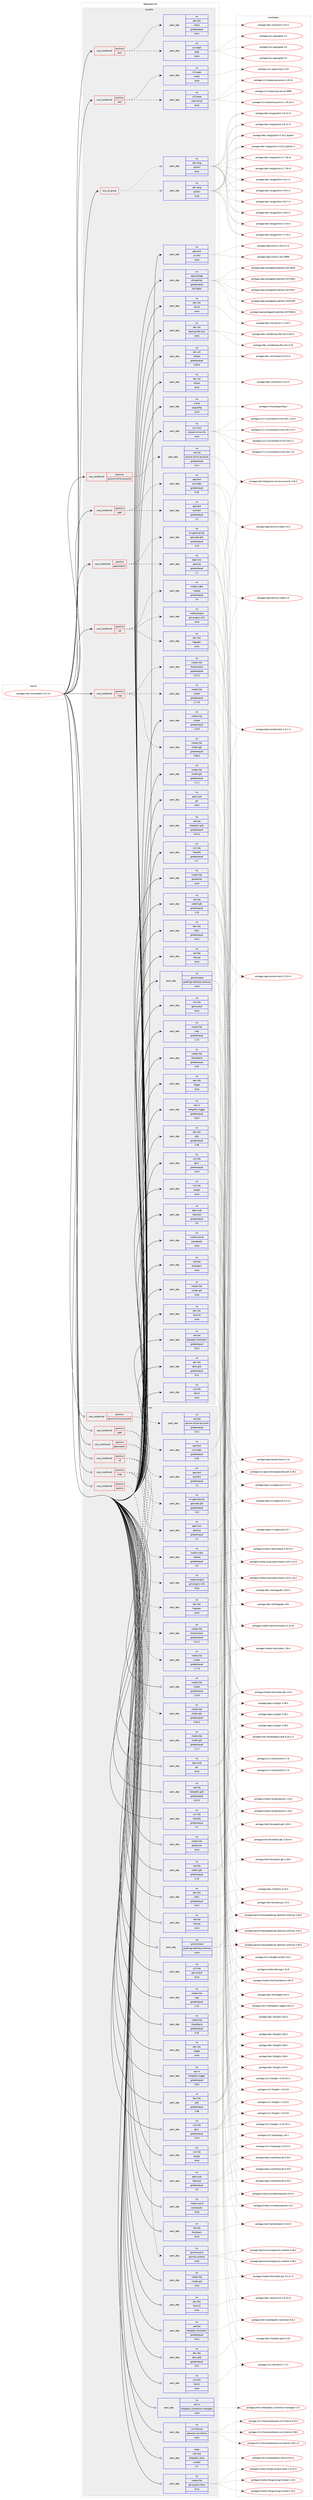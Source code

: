digraph prolog {

# *************
# Graph options
# *************

newrank=true;
concentrate=true;
compound=true;
graph [rankdir=LR,fontname=Helvetica,fontsize=10,ranksep=1.5];#, ranksep=2.5, nodesep=0.2];
edge  [arrowhead=vee];
node  [fontname=Helvetica,fontsize=10];

# **********
# The ebuild
# **********

subgraph cluster_leftcol {
color=gray;
rank=same;
label=<<i>ebuild</i>>;
id [label="portage://net-im/empathy-3.12.14", color=red, width=4, href="../net-im/empathy-3.12.14.svg"];
}

# ****************
# The dependencies
# ****************

subgraph cluster_midcol {
color=gray;
label=<<i>dependencies</i>>;
subgraph cluster_compile {
fillcolor="#eeeeee";
style=filled;
label=<<i>compile</i>>;
subgraph any208 {
dependency28982 [label=<<TABLE BORDER="0" CELLBORDER="1" CELLSPACING="0" CELLPADDING="4"><TR><TD CELLPADDING="10">any_of_group</TD></TR></TABLE>>, shape=none, color=red];subgraph pack19858 {
dependency28983 [label=<<TABLE BORDER="0" CELLBORDER="1" CELLSPACING="0" CELLPADDING="4" WIDTH="220"><TR><TD ROWSPAN="6" CELLPADDING="30">pack_dep</TD></TR><TR><TD WIDTH="110">no</TD></TR><TR><TD>dev-lang</TD></TR><TR><TD>python</TD></TR><TR><TD>none</TD></TR><TR><TD></TD></TR></TABLE>>, shape=none, color=blue];
}
dependency28982:e -> dependency28983:w [weight=20,style="dotted",arrowhead="oinv"];
subgraph pack19859 {
dependency28984 [label=<<TABLE BORDER="0" CELLBORDER="1" CELLSPACING="0" CELLPADDING="4" WIDTH="220"><TR><TD ROWSPAN="6" CELLPADDING="30">pack_dep</TD></TR><TR><TD WIDTH="110">no</TD></TR><TR><TD>dev-lang</TD></TR><TR><TD>python</TD></TR><TR><TD>none</TD></TR><TR><TD></TD></TR></TABLE>>, shape=none, color=blue];
}
dependency28982:e -> dependency28984:w [weight=20,style="dotted",arrowhead="oinv"];
}
id:e -> dependency28982:w [weight=20,style="solid",arrowhead="vee"];
subgraph cond8869 {
dependency28985 [label=<<TABLE BORDER="0" CELLBORDER="1" CELLSPACING="0" CELLPADDING="4"><TR><TD ROWSPAN="3" CELLPADDING="10">use_conditional</TD></TR><TR><TD>positive</TD></TR><TR><TD>geolocation</TD></TR></TABLE>>, shape=none, color=red];
subgraph pack19860 {
dependency28986 [label=<<TABLE BORDER="0" CELLBORDER="1" CELLSPACING="0" CELLPADDING="4" WIDTH="220"><TR><TD ROWSPAN="6" CELLPADDING="30">pack_dep</TD></TR><TR><TD WIDTH="110">no</TD></TR><TR><TD>app-misc</TD></TR><TR><TD>geoclue</TD></TR><TR><TD>greaterequal</TD></TR><TR><TD>2.1</TD></TR></TABLE>>, shape=none, color=blue];
}
dependency28985:e -> dependency28986:w [weight=20,style="dashed",arrowhead="vee"];
subgraph pack19861 {
dependency28987 [label=<<TABLE BORDER="0" CELLBORDER="1" CELLSPACING="0" CELLPADDING="4" WIDTH="220"><TR><TD ROWSPAN="6" CELLPADDING="30">pack_dep</TD></TR><TR><TD WIDTH="110">no</TD></TR><TR><TD>sci-geosciences</TD></TR><TR><TD>geocode-glib</TD></TR><TR><TD>greaterequal</TD></TR><TR><TD>3.10</TD></TR></TABLE>>, shape=none, color=blue];
}
dependency28985:e -> dependency28987:w [weight=20,style="dashed",arrowhead="vee"];
}
id:e -> dependency28985:w [weight=20,style="solid",arrowhead="vee"];
subgraph cond8870 {
dependency28988 [label=<<TABLE BORDER="0" CELLBORDER="1" CELLSPACING="0" CELLPADDING="4"><TR><TD ROWSPAN="3" CELLPADDING="10">use_conditional</TD></TR><TR><TD>positive</TD></TR><TR><TD>gnome-online-accounts</TD></TR></TABLE>>, shape=none, color=red];
subgraph pack19862 {
dependency28989 [label=<<TABLE BORDER="0" CELLBORDER="1" CELLSPACING="0" CELLPADDING="4" WIDTH="220"><TR><TD ROWSPAN="6" CELLPADDING="30">pack_dep</TD></TR><TR><TD WIDTH="110">no</TD></TR><TR><TD>net-libs</TD></TR><TR><TD>gnome-online-accounts</TD></TR><TR><TD>greaterequal</TD></TR><TR><TD>3.5.1</TD></TR></TABLE>>, shape=none, color=blue];
}
dependency28988:e -> dependency28989:w [weight=20,style="dashed",arrowhead="vee"];
}
id:e -> dependency28988:w [weight=20,style="solid",arrowhead="vee"];
subgraph cond8871 {
dependency28990 [label=<<TABLE BORDER="0" CELLBORDER="1" CELLSPACING="0" CELLPADDING="4"><TR><TD ROWSPAN="3" CELLPADDING="10">use_conditional</TD></TR><TR><TD>positive</TD></TR><TR><TD>map</TD></TR></TABLE>>, shape=none, color=red];
subgraph pack19863 {
dependency28991 [label=<<TABLE BORDER="0" CELLBORDER="1" CELLSPACING="0" CELLPADDING="4" WIDTH="220"><TR><TD ROWSPAN="6" CELLPADDING="30">pack_dep</TD></TR><TR><TD WIDTH="110">no</TD></TR><TR><TD>media-libs</TD></TR><TR><TD>clutter</TD></TR><TR><TD>greaterequal</TD></TR><TR><TD>1.7.14</TD></TR></TABLE>>, shape=none, color=blue];
}
dependency28990:e -> dependency28991:w [weight=20,style="dashed",arrowhead="vee"];
subgraph pack19864 {
dependency28992 [label=<<TABLE BORDER="0" CELLBORDER="1" CELLSPACING="0" CELLPADDING="4" WIDTH="220"><TR><TD ROWSPAN="6" CELLPADDING="30">pack_dep</TD></TR><TR><TD WIDTH="110">no</TD></TR><TR><TD>media-libs</TD></TR><TR><TD>clutter-gtk</TD></TR><TR><TD>greaterequal</TD></TR><TR><TD>0.90.3</TD></TR></TABLE>>, shape=none, color=blue];
}
dependency28990:e -> dependency28992:w [weight=20,style="dashed",arrowhead="vee"];
subgraph pack19865 {
dependency28993 [label=<<TABLE BORDER="0" CELLBORDER="1" CELLSPACING="0" CELLPADDING="4" WIDTH="220"><TR><TD ROWSPAN="6" CELLPADDING="30">pack_dep</TD></TR><TR><TD WIDTH="110">no</TD></TR><TR><TD>media-libs</TD></TR><TR><TD>libchamplain</TD></TR><TR><TD>greaterequal</TD></TR><TR><TD>0.12.1</TD></TR></TABLE>>, shape=none, color=blue];
}
dependency28990:e -> dependency28993:w [weight=20,style="dashed",arrowhead="vee"];
}
id:e -> dependency28990:w [weight=20,style="solid",arrowhead="vee"];
subgraph cond8872 {
dependency28994 [label=<<TABLE BORDER="0" CELLBORDER="1" CELLSPACING="0" CELLPADDING="4"><TR><TD ROWSPAN="3" CELLPADDING="10">use_conditional</TD></TR><TR><TD>positive</TD></TR><TR><TD>spell</TD></TR></TABLE>>, shape=none, color=red];
subgraph pack19866 {
dependency28995 [label=<<TABLE BORDER="0" CELLBORDER="1" CELLSPACING="0" CELLPADDING="4" WIDTH="220"><TR><TD ROWSPAN="6" CELLPADDING="30">pack_dep</TD></TR><TR><TD WIDTH="110">no</TD></TR><TR><TD>app-text</TD></TR><TR><TD>enchant</TD></TR><TR><TD>greaterequal</TD></TR><TR><TD>1.2</TD></TR></TABLE>>, shape=none, color=blue];
}
dependency28994:e -> dependency28995:w [weight=20,style="dashed",arrowhead="vee"];
subgraph pack19867 {
dependency28996 [label=<<TABLE BORDER="0" CELLBORDER="1" CELLSPACING="0" CELLPADDING="4" WIDTH="220"><TR><TD ROWSPAN="6" CELLPADDING="30">pack_dep</TD></TR><TR><TD WIDTH="110">no</TD></TR><TR><TD>app-text</TD></TR><TR><TD>iso-codes</TD></TR><TR><TD>greaterequal</TD></TR><TR><TD>0.35</TD></TR></TABLE>>, shape=none, color=blue];
}
dependency28994:e -> dependency28996:w [weight=20,style="dashed",arrowhead="vee"];
}
id:e -> dependency28994:w [weight=20,style="solid",arrowhead="vee"];
subgraph cond8873 {
dependency28997 [label=<<TABLE BORDER="0" CELLBORDER="1" CELLSPACING="0" CELLPADDING="4"><TR><TD ROWSPAN="3" CELLPADDING="10">use_conditional</TD></TR><TR><TD>positive</TD></TR><TR><TD>test</TD></TR></TABLE>>, shape=none, color=red];
subgraph pack19868 {
dependency28998 [label=<<TABLE BORDER="0" CELLBORDER="1" CELLSPACING="0" CELLPADDING="4" WIDTH="220"><TR><TD ROWSPAN="6" CELLPADDING="30">pack_dep</TD></TR><TR><TD WIDTH="110">no</TD></TR><TR><TD>sys-apps</TD></TR><TR><TD>grep</TD></TR><TR><TD>none</TD></TR><TR><TD></TD></TR></TABLE>>, shape=none, color=blue];
}
dependency28997:e -> dependency28998:w [weight=20,style="dashed",arrowhead="vee"];
subgraph pack19869 {
dependency28999 [label=<<TABLE BORDER="0" CELLBORDER="1" CELLSPACING="0" CELLPADDING="4" WIDTH="220"><TR><TD ROWSPAN="6" CELLPADDING="30">pack_dep</TD></TR><TR><TD WIDTH="110">no</TD></TR><TR><TD>dev-libs</TD></TR><TR><TD>check</TD></TR><TR><TD>greaterequal</TD></TR><TR><TD>0.9.4</TD></TR></TABLE>>, shape=none, color=blue];
}
dependency28997:e -> dependency28999:w [weight=20,style="dashed",arrowhead="vee"];
}
id:e -> dependency28997:w [weight=20,style="solid",arrowhead="vee"];
subgraph cond8874 {
dependency29000 [label=<<TABLE BORDER="0" CELLBORDER="1" CELLSPACING="0" CELLPADDING="4"><TR><TD ROWSPAN="3" CELLPADDING="10">use_conditional</TD></TR><TR><TD>positive</TD></TR><TR><TD>test</TD></TR></TABLE>>, shape=none, color=red];
subgraph pack19870 {
dependency29001 [label=<<TABLE BORDER="0" CELLBORDER="1" CELLSPACING="0" CELLPADDING="4" WIDTH="220"><TR><TD ROWSPAN="6" CELLPADDING="30">pack_dep</TD></TR><TR><TD WIDTH="110">no</TD></TR><TR><TD>x11-base</TD></TR><TR><TD>xorg-server</TD></TR><TR><TD>none</TD></TR><TR><TD></TD></TR></TABLE>>, shape=none, color=blue];
}
dependency29000:e -> dependency29001:w [weight=20,style="dashed",arrowhead="vee"];
subgraph pack19871 {
dependency29002 [label=<<TABLE BORDER="0" CELLBORDER="1" CELLSPACING="0" CELLPADDING="4" WIDTH="220"><TR><TD ROWSPAN="6" CELLPADDING="30">pack_dep</TD></TR><TR><TD WIDTH="110">no</TD></TR><TR><TD>x11-apps</TD></TR><TR><TD>xhost</TD></TR><TR><TD>none</TD></TR><TR><TD></TD></TR></TABLE>>, shape=none, color=blue];
}
dependency29000:e -> dependency29002:w [weight=20,style="dashed",arrowhead="vee"];
}
id:e -> dependency29000:w [weight=20,style="solid",arrowhead="vee"];
subgraph cond8875 {
dependency29003 [label=<<TABLE BORDER="0" CELLBORDER="1" CELLSPACING="0" CELLPADDING="4"><TR><TD ROWSPAN="3" CELLPADDING="10">use_conditional</TD></TR><TR><TD>positive</TD></TR><TR><TD>v4l</TD></TR></TABLE>>, shape=none, color=red];
subgraph pack19872 {
dependency29004 [label=<<TABLE BORDER="0" CELLBORDER="1" CELLSPACING="0" CELLPADDING="4" WIDTH="220"><TR><TD ROWSPAN="6" CELLPADDING="30">pack_dep</TD></TR><TR><TD WIDTH="110">no</TD></TR><TR><TD>dev-libs</TD></TR><TR><TD>libgudev</TD></TR><TR><TD>none</TD></TR><TR><TD></TD></TR></TABLE>>, shape=none, color=blue];
}
dependency29003:e -> dependency29004:w [weight=20,style="dashed",arrowhead="vee"];
subgraph pack19873 {
dependency29005 [label=<<TABLE BORDER="0" CELLBORDER="1" CELLSPACING="0" CELLPADDING="4" WIDTH="220"><TR><TD ROWSPAN="6" CELLPADDING="30">pack_dep</TD></TR><TR><TD WIDTH="110">no</TD></TR><TR><TD>media-plugins</TD></TR><TR><TD>gst-plugins-v4l2</TD></TR><TR><TD>none</TD></TR><TR><TD></TD></TR></TABLE>>, shape=none, color=blue];
}
dependency29003:e -> dependency29005:w [weight=20,style="dashed",arrowhead="vee"];
subgraph pack19874 {
dependency29006 [label=<<TABLE BORDER="0" CELLBORDER="1" CELLSPACING="0" CELLPADDING="4" WIDTH="220"><TR><TD ROWSPAN="6" CELLPADDING="30">pack_dep</TD></TR><TR><TD WIDTH="110">no</TD></TR><TR><TD>media-video</TD></TR><TR><TD>cheese</TD></TR><TR><TD>greaterequal</TD></TR><TR><TD>3.4</TD></TR></TABLE>>, shape=none, color=blue];
}
dependency29003:e -> dependency29006:w [weight=20,style="dashed",arrowhead="vee"];
}
id:e -> dependency29003:w [weight=20,style="solid",arrowhead="vee"];
subgraph pack19875 {
dependency29007 [label=<<TABLE BORDER="0" CELLBORDER="1" CELLSPACING="0" CELLPADDING="4" WIDTH="220"><TR><TD ROWSPAN="6" CELLPADDING="30">pack_dep</TD></TR><TR><TD WIDTH="110">no</TD></TR><TR><TD>app-arch</TD></TR><TR><TD>xz-utils</TD></TR><TR><TD>none</TD></TR><TR><TD></TD></TR></TABLE>>, shape=none, color=blue];
}
id:e -> dependency29007:w [weight=20,style="solid",arrowhead="vee"];
subgraph pack19876 {
dependency29008 [label=<<TABLE BORDER="0" CELLBORDER="1" CELLSPACING="0" CELLPADDING="4" WIDTH="220"><TR><TD ROWSPAN="6" CELLPADDING="30">pack_dep</TD></TR><TR><TD WIDTH="110">no</TD></TR><TR><TD>app-crypt</TD></TR><TR><TD>gcr</TD></TR><TR><TD>none</TD></TR><TR><TD></TD></TR></TABLE>>, shape=none, color=blue];
}
id:e -> dependency29008:w [weight=20,style="solid",arrowhead="vee"];
subgraph pack19877 {
dependency29009 [label=<<TABLE BORDER="0" CELLBORDER="1" CELLSPACING="0" CELLPADDING="4" WIDTH="220"><TR><TD ROWSPAN="6" CELLPADDING="30">pack_dep</TD></TR><TR><TD WIDTH="110">no</TD></TR><TR><TD>app-crypt</TD></TR><TR><TD>libsecret</TD></TR><TR><TD>greaterequal</TD></TR><TR><TD>0.5</TD></TR></TABLE>>, shape=none, color=blue];
}
id:e -> dependency29009:w [weight=20,style="solid",arrowhead="vee"];
subgraph pack19878 {
dependency29010 [label=<<TABLE BORDER="0" CELLBORDER="1" CELLSPACING="0" CELLPADDING="4" WIDTH="220"><TR><TD ROWSPAN="6" CELLPADDING="30">pack_dep</TD></TR><TR><TD WIDTH="110">no</TD></TR><TR><TD>app-portage</TD></TR><TR><TD>elt-patches</TD></TR><TR><TD>greaterequal</TD></TR><TR><TD>20170815</TD></TR></TABLE>>, shape=none, color=blue];
}
id:e -> dependency29010:w [weight=20,style="solid",arrowhead="vee"];
subgraph pack19879 {
dependency29011 [label=<<TABLE BORDER="0" CELLBORDER="1" CELLSPACING="0" CELLPADDING="4" WIDTH="220"><TR><TD ROWSPAN="6" CELLPADDING="30">pack_dep</TD></TR><TR><TD WIDTH="110">no</TD></TR><TR><TD>dev-libs</TD></TR><TR><TD>dbus-glib</TD></TR><TR><TD>greaterequal</TD></TR><TR><TD>0.51</TD></TR></TABLE>>, shape=none, color=blue];
}
id:e -> dependency29011:w [weight=20,style="solid",arrowhead="vee"];
subgraph pack19880 {
dependency29012 [label=<<TABLE BORDER="0" CELLBORDER="1" CELLSPACING="0" CELLPADDING="4" WIDTH="220"><TR><TD ROWSPAN="6" CELLPADDING="30">pack_dep</TD></TR><TR><TD WIDTH="110">no</TD></TR><TR><TD>dev-libs</TD></TR><TR><TD>folks</TD></TR><TR><TD>greaterequal</TD></TR><TR><TD>0.9.5</TD></TR></TABLE>>, shape=none, color=blue];
}
id:e -> dependency29012:w [weight=20,style="solid",arrowhead="vee"];
subgraph pack19881 {
dependency29013 [label=<<TABLE BORDER="0" CELLBORDER="1" CELLSPACING="0" CELLPADDING="4" WIDTH="220"><TR><TD ROWSPAN="6" CELLPADDING="30">pack_dep</TD></TR><TR><TD WIDTH="110">no</TD></TR><TR><TD>dev-libs</TD></TR><TR><TD>glib</TD></TR><TR><TD>greaterequal</TD></TR><TR><TD>2.48</TD></TR></TABLE>>, shape=none, color=blue];
}
id:e -> dependency29013:w [weight=20,style="solid",arrowhead="vee"];
subgraph pack19882 {
dependency29014 [label=<<TABLE BORDER="0" CELLBORDER="1" CELLSPACING="0" CELLPADDING="4" WIDTH="220"><TR><TD ROWSPAN="6" CELLPADDING="30">pack_dep</TD></TR><TR><TD WIDTH="110">no</TD></TR><TR><TD>dev-libs</TD></TR><TR><TD>libgee</TD></TR><TR><TD>none</TD></TR><TR><TD></TD></TR></TABLE>>, shape=none, color=blue];
}
id:e -> dependency29014:w [weight=20,style="solid",arrowhead="vee"];
subgraph pack19883 {
dependency29015 [label=<<TABLE BORDER="0" CELLBORDER="1" CELLSPACING="0" CELLPADDING="4" WIDTH="220"><TR><TD ROWSPAN="6" CELLPADDING="30">pack_dep</TD></TR><TR><TD WIDTH="110">no</TD></TR><TR><TD>dev-libs</TD></TR><TR><TD>libxml2</TD></TR><TR><TD>none</TD></TR><TR><TD></TD></TR></TABLE>>, shape=none, color=blue];
}
id:e -> dependency29015:w [weight=20,style="solid",arrowhead="vee"];
subgraph pack19884 {
dependency29016 [label=<<TABLE BORDER="0" CELLBORDER="1" CELLSPACING="0" CELLPADDING="4" WIDTH="220"><TR><TD ROWSPAN="6" CELLPADDING="30">pack_dep</TD></TR><TR><TD WIDTH="110">no</TD></TR><TR><TD>dev-libs</TD></TR><TR><TD>libxslt</TD></TR><TR><TD>none</TD></TR><TR><TD></TD></TR></TABLE>>, shape=none, color=blue];
}
id:e -> dependency29016:w [weight=20,style="solid",arrowhead="vee"];
subgraph pack19885 {
dependency29017 [label=<<TABLE BORDER="0" CELLBORDER="1" CELLSPACING="0" CELLPADDING="4" WIDTH="220"><TR><TD ROWSPAN="6" CELLPADDING="30">pack_dep</TD></TR><TR><TD WIDTH="110">no</TD></TR><TR><TD>dev-util</TD></TR><TR><TD>desktop-file-utils</TD></TR><TR><TD>none</TD></TR><TR><TD></TD></TR></TABLE>>, shape=none, color=blue];
}
id:e -> dependency29017:w [weight=20,style="solid",arrowhead="vee"];
subgraph pack19886 {
dependency29018 [label=<<TABLE BORDER="0" CELLBORDER="1" CELLSPACING="0" CELLPADDING="4" WIDTH="220"><TR><TD ROWSPAN="6" CELLPADDING="30">pack_dep</TD></TR><TR><TD WIDTH="110">no</TD></TR><TR><TD>dev-util</TD></TR><TR><TD>intltool</TD></TR><TR><TD>greaterequal</TD></TR><TR><TD>0.50.0</TD></TR></TABLE>>, shape=none, color=blue];
}
id:e -> dependency29018:w [weight=20,style="solid",arrowhead="vee"];
subgraph pack19887 {
dependency29019 [label=<<TABLE BORDER="0" CELLBORDER="1" CELLSPACING="0" CELLPADDING="4" WIDTH="220"><TR><TD ROWSPAN="6" CELLPADDING="30">pack_dep</TD></TR><TR><TD WIDTH="110">no</TD></TR><TR><TD>dev-util</TD></TR><TR><TD>itstool</TD></TR><TR><TD>none</TD></TR><TR><TD></TD></TR></TABLE>>, shape=none, color=blue];
}
id:e -> dependency29019:w [weight=20,style="solid",arrowhead="vee"];
subgraph pack19888 {
dependency29020 [label=<<TABLE BORDER="0" CELLBORDER="1" CELLSPACING="0" CELLPADDING="4" WIDTH="220"><TR><TD ROWSPAN="6" CELLPADDING="30">pack_dep</TD></TR><TR><TD WIDTH="110">no</TD></TR><TR><TD>gnome-base</TD></TR><TR><TD>gsettings-desktop-schemas</TD></TR><TR><TD>none</TD></TR><TR><TD></TD></TR></TABLE>>, shape=none, color=blue];
}
id:e -> dependency29020:w [weight=20,style="solid",arrowhead="vee"];
subgraph pack19889 {
dependency29021 [label=<<TABLE BORDER="0" CELLBORDER="1" CELLSPACING="0" CELLPADDING="4" WIDTH="220"><TR><TD ROWSPAN="6" CELLPADDING="30">pack_dep</TD></TR><TR><TD WIDTH="110">no</TD></TR><TR><TD>media-libs</TD></TR><TR><TD>clutter</TD></TR><TR><TD>greaterequal</TD></TR><TR><TD>1.10.0</TD></TR></TABLE>>, shape=none, color=blue];
}
id:e -> dependency29021:w [weight=20,style="solid",arrowhead="vee"];
subgraph pack19890 {
dependency29022 [label=<<TABLE BORDER="0" CELLBORDER="1" CELLSPACING="0" CELLPADDING="4" WIDTH="220"><TR><TD ROWSPAN="6" CELLPADDING="30">pack_dep</TD></TR><TR><TD WIDTH="110">no</TD></TR><TR><TD>media-libs</TD></TR><TR><TD>clutter-gst</TD></TR><TR><TD>none</TD></TR><TR><TD></TD></TR></TABLE>>, shape=none, color=blue];
}
id:e -> dependency29022:w [weight=20,style="solid",arrowhead="vee"];
subgraph pack19891 {
dependency29023 [label=<<TABLE BORDER="0" CELLBORDER="1" CELLSPACING="0" CELLPADDING="4" WIDTH="220"><TR><TD ROWSPAN="6" CELLPADDING="30">pack_dep</TD></TR><TR><TD WIDTH="110">no</TD></TR><TR><TD>media-libs</TD></TR><TR><TD>clutter-gtk</TD></TR><TR><TD>greaterequal</TD></TR><TR><TD>1.1.2</TD></TR></TABLE>>, shape=none, color=blue];
}
id:e -> dependency29023:w [weight=20,style="solid",arrowhead="vee"];
subgraph pack19892 {
dependency29024 [label=<<TABLE BORDER="0" CELLBORDER="1" CELLSPACING="0" CELLPADDING="4" WIDTH="220"><TR><TD ROWSPAN="6" CELLPADDING="30">pack_dep</TD></TR><TR><TD WIDTH="110">no</TD></TR><TR><TD>media-libs</TD></TR><TR><TD>cogl</TD></TR><TR><TD>greaterequal</TD></TR><TR><TD>1.14</TD></TR></TABLE>>, shape=none, color=blue];
}
id:e -> dependency29024:w [weight=20,style="solid",arrowhead="vee"];
subgraph pack19893 {
dependency29025 [label=<<TABLE BORDER="0" CELLBORDER="1" CELLSPACING="0" CELLPADDING="4" WIDTH="220"><TR><TD ROWSPAN="6" CELLPADDING="30">pack_dep</TD></TR><TR><TD WIDTH="110">no</TD></TR><TR><TD>media-libs</TD></TR><TR><TD>gstreamer</TD></TR><TR><TD>none</TD></TR><TR><TD></TD></TR></TABLE>>, shape=none, color=blue];
}
id:e -> dependency29025:w [weight=20,style="solid",arrowhead="vee"];
subgraph pack19894 {
dependency29026 [label=<<TABLE BORDER="0" CELLBORDER="1" CELLSPACING="0" CELLPADDING="4" WIDTH="220"><TR><TD ROWSPAN="6" CELLPADDING="30">pack_dep</TD></TR><TR><TD WIDTH="110">no</TD></TR><TR><TD>media-libs</TD></TR><TR><TD>libcanberra</TD></TR><TR><TD>greaterequal</TD></TR><TR><TD>0.25</TD></TR></TABLE>>, shape=none, color=blue];
}
id:e -> dependency29026:w [weight=20,style="solid",arrowhead="vee"];
subgraph pack19895 {
dependency29027 [label=<<TABLE BORDER="0" CELLBORDER="1" CELLSPACING="0" CELLPADDING="4" WIDTH="220"><TR><TD ROWSPAN="6" CELLPADDING="30">pack_dep</TD></TR><TR><TD WIDTH="110">no</TD></TR><TR><TD>media-sound</TD></TR><TR><TD>pulseaudio</TD></TR><TR><TD>none</TD></TR><TR><TD></TD></TR></TABLE>>, shape=none, color=blue];
}
id:e -> dependency29027:w [weight=20,style="solid",arrowhead="vee"];
subgraph pack19896 {
dependency29028 [label=<<TABLE BORDER="0" CELLBORDER="1" CELLSPACING="0" CELLPADDING="4" WIDTH="220"><TR><TD ROWSPAN="6" CELLPADDING="30">pack_dep</TD></TR><TR><TD WIDTH="110">no</TD></TR><TR><TD>net-im</TD></TR><TR><TD>telepathy-logger</TD></TR><TR><TD>greaterequal</TD></TR><TR><TD>0.8.0</TD></TR></TABLE>>, shape=none, color=blue];
}
id:e -> dependency29028:w [weight=20,style="solid",arrowhead="vee"];
subgraph pack19897 {
dependency29029 [label=<<TABLE BORDER="0" CELLBORDER="1" CELLSPACING="0" CELLPADDING="4" WIDTH="220"><TR><TD ROWSPAN="6" CELLPADDING="30">pack_dep</TD></TR><TR><TD WIDTH="110">no</TD></TR><TR><TD>net-libs</TD></TR><TR><TD>farstream</TD></TR><TR><TD>none</TD></TR><TR><TD></TD></TR></TABLE>>, shape=none, color=blue];
}
id:e -> dependency29029:w [weight=20,style="solid",arrowhead="vee"];
subgraph pack19898 {
dependency29030 [label=<<TABLE BORDER="0" CELLBORDER="1" CELLSPACING="0" CELLPADDING="4" WIDTH="220"><TR><TD ROWSPAN="6" CELLPADDING="30">pack_dep</TD></TR><TR><TD WIDTH="110">no</TD></TR><TR><TD>net-libs</TD></TR><TR><TD>libsoup</TD></TR><TR><TD>none</TD></TR><TR><TD></TD></TR></TABLE>>, shape=none, color=blue];
}
id:e -> dependency29030:w [weight=20,style="solid",arrowhead="vee"];
subgraph pack19899 {
dependency29031 [label=<<TABLE BORDER="0" CELLBORDER="1" CELLSPACING="0" CELLPADDING="4" WIDTH="220"><TR><TD ROWSPAN="6" CELLPADDING="30">pack_dep</TD></TR><TR><TD WIDTH="110">no</TD></TR><TR><TD>net-libs</TD></TR><TR><TD>telepathy-farstream</TD></TR><TR><TD>greaterequal</TD></TR><TR><TD>0.6.0</TD></TR></TABLE>>, shape=none, color=blue];
}
id:e -> dependency29031:w [weight=20,style="solid",arrowhead="vee"];
subgraph pack19900 {
dependency29032 [label=<<TABLE BORDER="0" CELLBORDER="1" CELLSPACING="0" CELLPADDING="4" WIDTH="220"><TR><TD ROWSPAN="6" CELLPADDING="30">pack_dep</TD></TR><TR><TD WIDTH="110">no</TD></TR><TR><TD>net-libs</TD></TR><TR><TD>telepathy-glib</TD></TR><TR><TD>greaterequal</TD></TR><TR><TD>0.23.2</TD></TR></TABLE>>, shape=none, color=blue];
}
id:e -> dependency29032:w [weight=20,style="solid",arrowhead="vee"];
subgraph pack19901 {
dependency29033 [label=<<TABLE BORDER="0" CELLBORDER="1" CELLSPACING="0" CELLPADDING="4" WIDTH="220"><TR><TD ROWSPAN="6" CELLPADDING="30">pack_dep</TD></TR><TR><TD WIDTH="110">no</TD></TR><TR><TD>net-libs</TD></TR><TR><TD>webkit-gtk</TD></TR><TR><TD>greaterequal</TD></TR><TR><TD>2.10</TD></TR></TABLE>>, shape=none, color=blue];
}
id:e -> dependency29033:w [weight=20,style="solid",arrowhead="vee"];
subgraph pack19902 {
dependency29034 [label=<<TABLE BORDER="0" CELLBORDER="1" CELLSPACING="0" CELLPADDING="4" WIDTH="220"><TR><TD ROWSPAN="6" CELLPADDING="30">pack_dep</TD></TR><TR><TD WIDTH="110">no</TD></TR><TR><TD>virtual</TD></TR><TR><TD>pkgconfig</TD></TR><TR><TD>none</TD></TR><TR><TD></TD></TR></TABLE>>, shape=none, color=blue];
}
id:e -> dependency29034:w [weight=20,style="solid",arrowhead="vee"];
subgraph pack19903 {
dependency29035 [label=<<TABLE BORDER="0" CELLBORDER="1" CELLSPACING="0" CELLPADDING="4" WIDTH="220"><TR><TD ROWSPAN="6" CELLPADDING="30">pack_dep</TD></TR><TR><TD WIDTH="110">no</TD></TR><TR><TD>x11-libs</TD></TR><TR><TD>gdk-pixbuf</TD></TR><TR><TD>none</TD></TR><TR><TD></TD></TR></TABLE>>, shape=none, color=blue];
}
id:e -> dependency29035:w [weight=20,style="solid",arrowhead="vee"];
subgraph pack19904 {
dependency29036 [label=<<TABLE BORDER="0" CELLBORDER="1" CELLSPACING="0" CELLPADDING="4" WIDTH="220"><TR><TD ROWSPAN="6" CELLPADDING="30">pack_dep</TD></TR><TR><TD WIDTH="110">no</TD></TR><TR><TD>x11-libs</TD></TR><TR><TD>gtk+</TD></TR><TR><TD>greaterequal</TD></TR><TR><TD>3.9.4</TD></TR></TABLE>>, shape=none, color=blue];
}
id:e -> dependency29036:w [weight=20,style="solid",arrowhead="vee"];
subgraph pack19905 {
dependency29037 [label=<<TABLE BORDER="0" CELLBORDER="1" CELLSPACING="0" CELLPADDING="4" WIDTH="220"><TR><TD ROWSPAN="6" CELLPADDING="30">pack_dep</TD></TR><TR><TD WIDTH="110">no</TD></TR><TR><TD>x11-libs</TD></TR><TR><TD>libX11</TD></TR><TR><TD>none</TD></TR><TR><TD></TD></TR></TABLE>>, shape=none, color=blue];
}
id:e -> dependency29037:w [weight=20,style="solid",arrowhead="vee"];
subgraph pack19906 {
dependency29038 [label=<<TABLE BORDER="0" CELLBORDER="1" CELLSPACING="0" CELLPADDING="4" WIDTH="220"><TR><TD ROWSPAN="6" CELLPADDING="30">pack_dep</TD></TR><TR><TD WIDTH="110">no</TD></TR><TR><TD>x11-libs</TD></TR><TR><TD>libnotify</TD></TR><TR><TD>greaterequal</TD></TR><TR><TD>0.7</TD></TR></TABLE>>, shape=none, color=blue];
}
id:e -> dependency29038:w [weight=20,style="solid",arrowhead="vee"];
subgraph pack19907 {
dependency29039 [label=<<TABLE BORDER="0" CELLBORDER="1" CELLSPACING="0" CELLPADDING="4" WIDTH="220"><TR><TD ROWSPAN="6" CELLPADDING="30">pack_dep</TD></TR><TR><TD WIDTH="110">no</TD></TR><TR><TD>x11-libs</TD></TR><TR><TD>pango</TD></TR><TR><TD>none</TD></TR><TR><TD></TD></TR></TABLE>>, shape=none, color=blue];
}
id:e -> dependency29039:w [weight=20,style="solid",arrowhead="vee"];
subgraph pack19908 {
dependency29040 [label=<<TABLE BORDER="0" CELLBORDER="1" CELLSPACING="0" CELLPADDING="4" WIDTH="220"><TR><TD ROWSPAN="6" CELLPADDING="30">pack_dep</TD></TR><TR><TD WIDTH="110">no</TD></TR><TR><TD>x11-misc</TD></TR><TR><TD>shared-mime-info</TD></TR><TR><TD>none</TD></TR><TR><TD></TD></TR></TABLE>>, shape=none, color=blue];
}
id:e -> dependency29040:w [weight=20,style="solid",arrowhead="vee"];
}
subgraph cluster_compileandrun {
fillcolor="#eeeeee";
style=filled;
label=<<i>compile and run</i>>;
}
subgraph cluster_run {
fillcolor="#eeeeee";
style=filled;
label=<<i>run</i>>;
subgraph cond8876 {
dependency29041 [label=<<TABLE BORDER="0" CELLBORDER="1" CELLSPACING="0" CELLPADDING="4"><TR><TD ROWSPAN="3" CELLPADDING="10">use_conditional</TD></TR><TR><TD>positive</TD></TR><TR><TD>geolocation</TD></TR></TABLE>>, shape=none, color=red];
subgraph pack19909 {
dependency29042 [label=<<TABLE BORDER="0" CELLBORDER="1" CELLSPACING="0" CELLPADDING="4" WIDTH="220"><TR><TD ROWSPAN="6" CELLPADDING="30">pack_dep</TD></TR><TR><TD WIDTH="110">no</TD></TR><TR><TD>app-misc</TD></TR><TR><TD>geoclue</TD></TR><TR><TD>greaterequal</TD></TR><TR><TD>2.1</TD></TR></TABLE>>, shape=none, color=blue];
}
dependency29041:e -> dependency29042:w [weight=20,style="dashed",arrowhead="vee"];
subgraph pack19910 {
dependency29043 [label=<<TABLE BORDER="0" CELLBORDER="1" CELLSPACING="0" CELLPADDING="4" WIDTH="220"><TR><TD ROWSPAN="6" CELLPADDING="30">pack_dep</TD></TR><TR><TD WIDTH="110">no</TD></TR><TR><TD>sci-geosciences</TD></TR><TR><TD>geocode-glib</TD></TR><TR><TD>greaterequal</TD></TR><TR><TD>3.10</TD></TR></TABLE>>, shape=none, color=blue];
}
dependency29041:e -> dependency29043:w [weight=20,style="dashed",arrowhead="vee"];
}
id:e -> dependency29041:w [weight=20,style="solid",arrowhead="odot"];
subgraph cond8877 {
dependency29044 [label=<<TABLE BORDER="0" CELLBORDER="1" CELLSPACING="0" CELLPADDING="4"><TR><TD ROWSPAN="3" CELLPADDING="10">use_conditional</TD></TR><TR><TD>positive</TD></TR><TR><TD>gnome</TD></TR></TABLE>>, shape=none, color=red];
subgraph pack19911 {
dependency29045 [label=<<TABLE BORDER="0" CELLBORDER="1" CELLSPACING="0" CELLPADDING="4" WIDTH="220"><TR><TD ROWSPAN="6" CELLPADDING="30">pack_dep</TD></TR><TR><TD WIDTH="110">no</TD></TR><TR><TD>gnome-extra</TD></TR><TR><TD>gnome-contacts</TD></TR><TR><TD>none</TD></TR><TR><TD></TD></TR></TABLE>>, shape=none, color=blue];
}
dependency29044:e -> dependency29045:w [weight=20,style="dashed",arrowhead="vee"];
}
id:e -> dependency29044:w [weight=20,style="solid",arrowhead="odot"];
subgraph cond8878 {
dependency29046 [label=<<TABLE BORDER="0" CELLBORDER="1" CELLSPACING="0" CELLPADDING="4"><TR><TD ROWSPAN="3" CELLPADDING="10">use_conditional</TD></TR><TR><TD>positive</TD></TR><TR><TD>gnome-online-accounts</TD></TR></TABLE>>, shape=none, color=red];
subgraph pack19912 {
dependency29047 [label=<<TABLE BORDER="0" CELLBORDER="1" CELLSPACING="0" CELLPADDING="4" WIDTH="220"><TR><TD ROWSPAN="6" CELLPADDING="30">pack_dep</TD></TR><TR><TD WIDTH="110">no</TD></TR><TR><TD>net-libs</TD></TR><TR><TD>gnome-online-accounts</TD></TR><TR><TD>greaterequal</TD></TR><TR><TD>3.5.1</TD></TR></TABLE>>, shape=none, color=blue];
}
dependency29046:e -> dependency29047:w [weight=20,style="dashed",arrowhead="vee"];
}
id:e -> dependency29046:w [weight=20,style="solid",arrowhead="odot"];
subgraph cond8879 {
dependency29048 [label=<<TABLE BORDER="0" CELLBORDER="1" CELLSPACING="0" CELLPADDING="4"><TR><TD ROWSPAN="3" CELLPADDING="10">use_conditional</TD></TR><TR><TD>positive</TD></TR><TR><TD>map</TD></TR></TABLE>>, shape=none, color=red];
subgraph pack19913 {
dependency29049 [label=<<TABLE BORDER="0" CELLBORDER="1" CELLSPACING="0" CELLPADDING="4" WIDTH="220"><TR><TD ROWSPAN="6" CELLPADDING="30">pack_dep</TD></TR><TR><TD WIDTH="110">no</TD></TR><TR><TD>media-libs</TD></TR><TR><TD>clutter</TD></TR><TR><TD>greaterequal</TD></TR><TR><TD>1.7.14</TD></TR></TABLE>>, shape=none, color=blue];
}
dependency29048:e -> dependency29049:w [weight=20,style="dashed",arrowhead="vee"];
subgraph pack19914 {
dependency29050 [label=<<TABLE BORDER="0" CELLBORDER="1" CELLSPACING="0" CELLPADDING="4" WIDTH="220"><TR><TD ROWSPAN="6" CELLPADDING="30">pack_dep</TD></TR><TR><TD WIDTH="110">no</TD></TR><TR><TD>media-libs</TD></TR><TR><TD>clutter-gtk</TD></TR><TR><TD>greaterequal</TD></TR><TR><TD>0.90.3</TD></TR></TABLE>>, shape=none, color=blue];
}
dependency29048:e -> dependency29050:w [weight=20,style="dashed",arrowhead="vee"];
subgraph pack19915 {
dependency29051 [label=<<TABLE BORDER="0" CELLBORDER="1" CELLSPACING="0" CELLPADDING="4" WIDTH="220"><TR><TD ROWSPAN="6" CELLPADDING="30">pack_dep</TD></TR><TR><TD WIDTH="110">no</TD></TR><TR><TD>media-libs</TD></TR><TR><TD>libchamplain</TD></TR><TR><TD>greaterequal</TD></TR><TR><TD>0.12.1</TD></TR></TABLE>>, shape=none, color=blue];
}
dependency29048:e -> dependency29051:w [weight=20,style="dashed",arrowhead="vee"];
}
id:e -> dependency29048:w [weight=20,style="solid",arrowhead="odot"];
subgraph cond8880 {
dependency29052 [label=<<TABLE BORDER="0" CELLBORDER="1" CELLSPACING="0" CELLPADDING="4"><TR><TD ROWSPAN="3" CELLPADDING="10">use_conditional</TD></TR><TR><TD>positive</TD></TR><TR><TD>spell</TD></TR></TABLE>>, shape=none, color=red];
subgraph pack19916 {
dependency29053 [label=<<TABLE BORDER="0" CELLBORDER="1" CELLSPACING="0" CELLPADDING="4" WIDTH="220"><TR><TD ROWSPAN="6" CELLPADDING="30">pack_dep</TD></TR><TR><TD WIDTH="110">no</TD></TR><TR><TD>app-text</TD></TR><TR><TD>enchant</TD></TR><TR><TD>greaterequal</TD></TR><TR><TD>1.2</TD></TR></TABLE>>, shape=none, color=blue];
}
dependency29052:e -> dependency29053:w [weight=20,style="dashed",arrowhead="vee"];
subgraph pack19917 {
dependency29054 [label=<<TABLE BORDER="0" CELLBORDER="1" CELLSPACING="0" CELLPADDING="4" WIDTH="220"><TR><TD ROWSPAN="6" CELLPADDING="30">pack_dep</TD></TR><TR><TD WIDTH="110">no</TD></TR><TR><TD>app-text</TD></TR><TR><TD>iso-codes</TD></TR><TR><TD>greaterequal</TD></TR><TR><TD>0.35</TD></TR></TABLE>>, shape=none, color=blue];
}
dependency29052:e -> dependency29054:w [weight=20,style="dashed",arrowhead="vee"];
}
id:e -> dependency29052:w [weight=20,style="solid",arrowhead="odot"];
subgraph cond8881 {
dependency29055 [label=<<TABLE BORDER="0" CELLBORDER="1" CELLSPACING="0" CELLPADDING="4"><TR><TD ROWSPAN="3" CELLPADDING="10">use_conditional</TD></TR><TR><TD>positive</TD></TR><TR><TD>v4l</TD></TR></TABLE>>, shape=none, color=red];
subgraph pack19918 {
dependency29056 [label=<<TABLE BORDER="0" CELLBORDER="1" CELLSPACING="0" CELLPADDING="4" WIDTH="220"><TR><TD ROWSPAN="6" CELLPADDING="30">pack_dep</TD></TR><TR><TD WIDTH="110">no</TD></TR><TR><TD>dev-libs</TD></TR><TR><TD>libgudev</TD></TR><TR><TD>none</TD></TR><TR><TD></TD></TR></TABLE>>, shape=none, color=blue];
}
dependency29055:e -> dependency29056:w [weight=20,style="dashed",arrowhead="vee"];
subgraph pack19919 {
dependency29057 [label=<<TABLE BORDER="0" CELLBORDER="1" CELLSPACING="0" CELLPADDING="4" WIDTH="220"><TR><TD ROWSPAN="6" CELLPADDING="30">pack_dep</TD></TR><TR><TD WIDTH="110">no</TD></TR><TR><TD>media-plugins</TD></TR><TR><TD>gst-plugins-v4l2</TD></TR><TR><TD>none</TD></TR><TR><TD></TD></TR></TABLE>>, shape=none, color=blue];
}
dependency29055:e -> dependency29057:w [weight=20,style="dashed",arrowhead="vee"];
subgraph pack19920 {
dependency29058 [label=<<TABLE BORDER="0" CELLBORDER="1" CELLSPACING="0" CELLPADDING="4" WIDTH="220"><TR><TD ROWSPAN="6" CELLPADDING="30">pack_dep</TD></TR><TR><TD WIDTH="110">no</TD></TR><TR><TD>media-video</TD></TR><TR><TD>cheese</TD></TR><TR><TD>greaterequal</TD></TR><TR><TD>3.4</TD></TR></TABLE>>, shape=none, color=blue];
}
dependency29055:e -> dependency29058:w [weight=20,style="dashed",arrowhead="vee"];
}
id:e -> dependency29055:w [weight=20,style="solid",arrowhead="odot"];
subgraph pack19921 {
dependency29059 [label=<<TABLE BORDER="0" CELLBORDER="1" CELLSPACING="0" CELLPADDING="4" WIDTH="220"><TR><TD ROWSPAN="6" CELLPADDING="30">pack_dep</TD></TR><TR><TD WIDTH="110">no</TD></TR><TR><TD>app-crypt</TD></TR><TR><TD>gcr</TD></TR><TR><TD>none</TD></TR><TR><TD></TD></TR></TABLE>>, shape=none, color=blue];
}
id:e -> dependency29059:w [weight=20,style="solid",arrowhead="odot"];
subgraph pack19922 {
dependency29060 [label=<<TABLE BORDER="0" CELLBORDER="1" CELLSPACING="0" CELLPADDING="4" WIDTH="220"><TR><TD ROWSPAN="6" CELLPADDING="30">pack_dep</TD></TR><TR><TD WIDTH="110">no</TD></TR><TR><TD>app-crypt</TD></TR><TR><TD>libsecret</TD></TR><TR><TD>greaterequal</TD></TR><TR><TD>0.5</TD></TR></TABLE>>, shape=none, color=blue];
}
id:e -> dependency29060:w [weight=20,style="solid",arrowhead="odot"];
subgraph pack19923 {
dependency29061 [label=<<TABLE BORDER="0" CELLBORDER="1" CELLSPACING="0" CELLPADDING="4" WIDTH="220"><TR><TD ROWSPAN="6" CELLPADDING="30">pack_dep</TD></TR><TR><TD WIDTH="110">no</TD></TR><TR><TD>dev-libs</TD></TR><TR><TD>dbus-glib</TD></TR><TR><TD>greaterequal</TD></TR><TR><TD>0.51</TD></TR></TABLE>>, shape=none, color=blue];
}
id:e -> dependency29061:w [weight=20,style="solid",arrowhead="odot"];
subgraph pack19924 {
dependency29062 [label=<<TABLE BORDER="0" CELLBORDER="1" CELLSPACING="0" CELLPADDING="4" WIDTH="220"><TR><TD ROWSPAN="6" CELLPADDING="30">pack_dep</TD></TR><TR><TD WIDTH="110">no</TD></TR><TR><TD>dev-libs</TD></TR><TR><TD>folks</TD></TR><TR><TD>greaterequal</TD></TR><TR><TD>0.9.5</TD></TR></TABLE>>, shape=none, color=blue];
}
id:e -> dependency29062:w [weight=20,style="solid",arrowhead="odot"];
subgraph pack19925 {
dependency29063 [label=<<TABLE BORDER="0" CELLBORDER="1" CELLSPACING="0" CELLPADDING="4" WIDTH="220"><TR><TD ROWSPAN="6" CELLPADDING="30">pack_dep</TD></TR><TR><TD WIDTH="110">no</TD></TR><TR><TD>dev-libs</TD></TR><TR><TD>glib</TD></TR><TR><TD>greaterequal</TD></TR><TR><TD>2.48</TD></TR></TABLE>>, shape=none, color=blue];
}
id:e -> dependency29063:w [weight=20,style="solid",arrowhead="odot"];
subgraph pack19926 {
dependency29064 [label=<<TABLE BORDER="0" CELLBORDER="1" CELLSPACING="0" CELLPADDING="4" WIDTH="220"><TR><TD ROWSPAN="6" CELLPADDING="30">pack_dep</TD></TR><TR><TD WIDTH="110">no</TD></TR><TR><TD>dev-libs</TD></TR><TR><TD>libgee</TD></TR><TR><TD>none</TD></TR><TR><TD></TD></TR></TABLE>>, shape=none, color=blue];
}
id:e -> dependency29064:w [weight=20,style="solid",arrowhead="odot"];
subgraph pack19927 {
dependency29065 [label=<<TABLE BORDER="0" CELLBORDER="1" CELLSPACING="0" CELLPADDING="4" WIDTH="220"><TR><TD ROWSPAN="6" CELLPADDING="30">pack_dep</TD></TR><TR><TD WIDTH="110">no</TD></TR><TR><TD>dev-libs</TD></TR><TR><TD>libxml2</TD></TR><TR><TD>none</TD></TR><TR><TD></TD></TR></TABLE>>, shape=none, color=blue];
}
id:e -> dependency29065:w [weight=20,style="solid",arrowhead="odot"];
subgraph pack19928 {
dependency29066 [label=<<TABLE BORDER="0" CELLBORDER="1" CELLSPACING="0" CELLPADDING="4" WIDTH="220"><TR><TD ROWSPAN="6" CELLPADDING="30">pack_dep</TD></TR><TR><TD WIDTH="110">no</TD></TR><TR><TD>gnome-base</TD></TR><TR><TD>gsettings-desktop-schemas</TD></TR><TR><TD>none</TD></TR><TR><TD></TD></TR></TABLE>>, shape=none, color=blue];
}
id:e -> dependency29066:w [weight=20,style="solid",arrowhead="odot"];
subgraph pack19929 {
dependency29067 [label=<<TABLE BORDER="0" CELLBORDER="1" CELLSPACING="0" CELLPADDING="4" WIDTH="220"><TR><TD ROWSPAN="6" CELLPADDING="30">pack_dep</TD></TR><TR><TD WIDTH="110">no</TD></TR><TR><TD>media-libs</TD></TR><TR><TD>clutter</TD></TR><TR><TD>greaterequal</TD></TR><TR><TD>1.10.0</TD></TR></TABLE>>, shape=none, color=blue];
}
id:e -> dependency29067:w [weight=20,style="solid",arrowhead="odot"];
subgraph pack19930 {
dependency29068 [label=<<TABLE BORDER="0" CELLBORDER="1" CELLSPACING="0" CELLPADDING="4" WIDTH="220"><TR><TD ROWSPAN="6" CELLPADDING="30">pack_dep</TD></TR><TR><TD WIDTH="110">no</TD></TR><TR><TD>media-libs</TD></TR><TR><TD>clutter-gst</TD></TR><TR><TD>none</TD></TR><TR><TD></TD></TR></TABLE>>, shape=none, color=blue];
}
id:e -> dependency29068:w [weight=20,style="solid",arrowhead="odot"];
subgraph pack19931 {
dependency29069 [label=<<TABLE BORDER="0" CELLBORDER="1" CELLSPACING="0" CELLPADDING="4" WIDTH="220"><TR><TD ROWSPAN="6" CELLPADDING="30">pack_dep</TD></TR><TR><TD WIDTH="110">no</TD></TR><TR><TD>media-libs</TD></TR><TR><TD>clutter-gtk</TD></TR><TR><TD>greaterequal</TD></TR><TR><TD>1.1.2</TD></TR></TABLE>>, shape=none, color=blue];
}
id:e -> dependency29069:w [weight=20,style="solid",arrowhead="odot"];
subgraph pack19932 {
dependency29070 [label=<<TABLE BORDER="0" CELLBORDER="1" CELLSPACING="0" CELLPADDING="4" WIDTH="220"><TR><TD ROWSPAN="6" CELLPADDING="30">pack_dep</TD></TR><TR><TD WIDTH="110">no</TD></TR><TR><TD>media-libs</TD></TR><TR><TD>cogl</TD></TR><TR><TD>greaterequal</TD></TR><TR><TD>1.14</TD></TR></TABLE>>, shape=none, color=blue];
}
id:e -> dependency29070:w [weight=20,style="solid",arrowhead="odot"];
subgraph pack19933 {
dependency29071 [label=<<TABLE BORDER="0" CELLBORDER="1" CELLSPACING="0" CELLPADDING="4" WIDTH="220"><TR><TD ROWSPAN="6" CELLPADDING="30">pack_dep</TD></TR><TR><TD WIDTH="110">no</TD></TR><TR><TD>media-libs</TD></TR><TR><TD>gst-plugins-base</TD></TR><TR><TD>none</TD></TR><TR><TD></TD></TR></TABLE>>, shape=none, color=blue];
}
id:e -> dependency29071:w [weight=20,style="solid",arrowhead="odot"];
subgraph pack19934 {
dependency29072 [label=<<TABLE BORDER="0" CELLBORDER="1" CELLSPACING="0" CELLPADDING="4" WIDTH="220"><TR><TD ROWSPAN="6" CELLPADDING="30">pack_dep</TD></TR><TR><TD WIDTH="110">no</TD></TR><TR><TD>media-libs</TD></TR><TR><TD>gstreamer</TD></TR><TR><TD>none</TD></TR><TR><TD></TD></TR></TABLE>>, shape=none, color=blue];
}
id:e -> dependency29072:w [weight=20,style="solid",arrowhead="odot"];
subgraph pack19935 {
dependency29073 [label=<<TABLE BORDER="0" CELLBORDER="1" CELLSPACING="0" CELLPADDING="4" WIDTH="220"><TR><TD ROWSPAN="6" CELLPADDING="30">pack_dep</TD></TR><TR><TD WIDTH="110">no</TD></TR><TR><TD>media-libs</TD></TR><TR><TD>libcanberra</TD></TR><TR><TD>greaterequal</TD></TR><TR><TD>0.25</TD></TR></TABLE>>, shape=none, color=blue];
}
id:e -> dependency29073:w [weight=20,style="solid",arrowhead="odot"];
subgraph pack19936 {
dependency29074 [label=<<TABLE BORDER="0" CELLBORDER="1" CELLSPACING="0" CELLPADDING="4" WIDTH="220"><TR><TD ROWSPAN="6" CELLPADDING="30">pack_dep</TD></TR><TR><TD WIDTH="110">no</TD></TR><TR><TD>media-sound</TD></TR><TR><TD>pulseaudio</TD></TR><TR><TD>none</TD></TR><TR><TD></TD></TR></TABLE>>, shape=none, color=blue];
}
id:e -> dependency29074:w [weight=20,style="solid",arrowhead="odot"];
subgraph pack19937 {
dependency29075 [label=<<TABLE BORDER="0" CELLBORDER="1" CELLSPACING="0" CELLPADDING="4" WIDTH="220"><TR><TD ROWSPAN="6" CELLPADDING="30">pack_dep</TD></TR><TR><TD WIDTH="110">no</TD></TR><TR><TD>net-im</TD></TR><TR><TD>telepathy-connection-managers</TD></TR><TR><TD>none</TD></TR><TR><TD></TD></TR></TABLE>>, shape=none, color=blue];
}
id:e -> dependency29075:w [weight=20,style="solid",arrowhead="odot"];
subgraph pack19938 {
dependency29076 [label=<<TABLE BORDER="0" CELLBORDER="1" CELLSPACING="0" CELLPADDING="4" WIDTH="220"><TR><TD ROWSPAN="6" CELLPADDING="30">pack_dep</TD></TR><TR><TD WIDTH="110">no</TD></TR><TR><TD>net-im</TD></TR><TR><TD>telepathy-logger</TD></TR><TR><TD>greaterequal</TD></TR><TR><TD>0.8.0</TD></TR></TABLE>>, shape=none, color=blue];
}
id:e -> dependency29076:w [weight=20,style="solid",arrowhead="odot"];
subgraph pack19939 {
dependency29077 [label=<<TABLE BORDER="0" CELLBORDER="1" CELLSPACING="0" CELLPADDING="4" WIDTH="220"><TR><TD ROWSPAN="6" CELLPADDING="30">pack_dep</TD></TR><TR><TD WIDTH="110">no</TD></TR><TR><TD>net-libs</TD></TR><TR><TD>farstream</TD></TR><TR><TD>none</TD></TR><TR><TD></TD></TR></TABLE>>, shape=none, color=blue];
}
id:e -> dependency29077:w [weight=20,style="solid",arrowhead="odot"];
subgraph pack19940 {
dependency29078 [label=<<TABLE BORDER="0" CELLBORDER="1" CELLSPACING="0" CELLPADDING="4" WIDTH="220"><TR><TD ROWSPAN="6" CELLPADDING="30">pack_dep</TD></TR><TR><TD WIDTH="110">no</TD></TR><TR><TD>net-libs</TD></TR><TR><TD>libsoup</TD></TR><TR><TD>none</TD></TR><TR><TD></TD></TR></TABLE>>, shape=none, color=blue];
}
id:e -> dependency29078:w [weight=20,style="solid",arrowhead="odot"];
subgraph pack19941 {
dependency29079 [label=<<TABLE BORDER="0" CELLBORDER="1" CELLSPACING="0" CELLPADDING="4" WIDTH="220"><TR><TD ROWSPAN="6" CELLPADDING="30">pack_dep</TD></TR><TR><TD WIDTH="110">no</TD></TR><TR><TD>net-libs</TD></TR><TR><TD>telepathy-farstream</TD></TR><TR><TD>greaterequal</TD></TR><TR><TD>0.6.0</TD></TR></TABLE>>, shape=none, color=blue];
}
id:e -> dependency29079:w [weight=20,style="solid",arrowhead="odot"];
subgraph pack19942 {
dependency29080 [label=<<TABLE BORDER="0" CELLBORDER="1" CELLSPACING="0" CELLPADDING="4" WIDTH="220"><TR><TD ROWSPAN="6" CELLPADDING="30">pack_dep</TD></TR><TR><TD WIDTH="110">no</TD></TR><TR><TD>net-libs</TD></TR><TR><TD>telepathy-glib</TD></TR><TR><TD>greaterequal</TD></TR><TR><TD>0.23.2</TD></TR></TABLE>>, shape=none, color=blue];
}
id:e -> dependency29080:w [weight=20,style="solid",arrowhead="odot"];
subgraph pack19943 {
dependency29081 [label=<<TABLE BORDER="0" CELLBORDER="1" CELLSPACING="0" CELLPADDING="4" WIDTH="220"><TR><TD ROWSPAN="6" CELLPADDING="30">pack_dep</TD></TR><TR><TD WIDTH="110">no</TD></TR><TR><TD>net-libs</TD></TR><TR><TD>webkit-gtk</TD></TR><TR><TD>greaterequal</TD></TR><TR><TD>2.10</TD></TR></TABLE>>, shape=none, color=blue];
}
id:e -> dependency29081:w [weight=20,style="solid",arrowhead="odot"];
subgraph pack19944 {
dependency29082 [label=<<TABLE BORDER="0" CELLBORDER="1" CELLSPACING="0" CELLPADDING="4" WIDTH="220"><TR><TD ROWSPAN="6" CELLPADDING="30">pack_dep</TD></TR><TR><TD WIDTH="110">no</TD></TR><TR><TD>x11-libs</TD></TR><TR><TD>gdk-pixbuf</TD></TR><TR><TD>none</TD></TR><TR><TD></TD></TR></TABLE>>, shape=none, color=blue];
}
id:e -> dependency29082:w [weight=20,style="solid",arrowhead="odot"];
subgraph pack19945 {
dependency29083 [label=<<TABLE BORDER="0" CELLBORDER="1" CELLSPACING="0" CELLPADDING="4" WIDTH="220"><TR><TD ROWSPAN="6" CELLPADDING="30">pack_dep</TD></TR><TR><TD WIDTH="110">no</TD></TR><TR><TD>x11-libs</TD></TR><TR><TD>gtk+</TD></TR><TR><TD>greaterequal</TD></TR><TR><TD>3.9.4</TD></TR></TABLE>>, shape=none, color=blue];
}
id:e -> dependency29083:w [weight=20,style="solid",arrowhead="odot"];
subgraph pack19946 {
dependency29084 [label=<<TABLE BORDER="0" CELLBORDER="1" CELLSPACING="0" CELLPADDING="4" WIDTH="220"><TR><TD ROWSPAN="6" CELLPADDING="30">pack_dep</TD></TR><TR><TD WIDTH="110">no</TD></TR><TR><TD>x11-libs</TD></TR><TR><TD>libX11</TD></TR><TR><TD>none</TD></TR><TR><TD></TD></TR></TABLE>>, shape=none, color=blue];
}
id:e -> dependency29084:w [weight=20,style="solid",arrowhead="odot"];
subgraph pack19947 {
dependency29085 [label=<<TABLE BORDER="0" CELLBORDER="1" CELLSPACING="0" CELLPADDING="4" WIDTH="220"><TR><TD ROWSPAN="6" CELLPADDING="30">pack_dep</TD></TR><TR><TD WIDTH="110">no</TD></TR><TR><TD>x11-libs</TD></TR><TR><TD>libnotify</TD></TR><TR><TD>greaterequal</TD></TR><TR><TD>0.7</TD></TR></TABLE>>, shape=none, color=blue];
}
id:e -> dependency29085:w [weight=20,style="solid",arrowhead="odot"];
subgraph pack19948 {
dependency29086 [label=<<TABLE BORDER="0" CELLBORDER="1" CELLSPACING="0" CELLPADDING="4" WIDTH="220"><TR><TD ROWSPAN="6" CELLPADDING="30">pack_dep</TD></TR><TR><TD WIDTH="110">no</TD></TR><TR><TD>x11-libs</TD></TR><TR><TD>pango</TD></TR><TR><TD>none</TD></TR><TR><TD></TD></TR></TABLE>>, shape=none, color=blue];
}
id:e -> dependency29086:w [weight=20,style="solid",arrowhead="odot"];
subgraph pack19949 {
dependency29087 [label=<<TABLE BORDER="0" CELLBORDER="1" CELLSPACING="0" CELLPADDING="4" WIDTH="220"><TR><TD ROWSPAN="6" CELLPADDING="30">pack_dep</TD></TR><TR><TD WIDTH="110">no</TD></TR><TR><TD>x11-themes</TD></TR><TR><TD>adwaita-icon-theme</TD></TR><TR><TD>none</TD></TR><TR><TD></TD></TR></TABLE>>, shape=none, color=blue];
}
id:e -> dependency29087:w [weight=20,style="solid",arrowhead="odot"];
subgraph pack19950 {
dependency29088 [label=<<TABLE BORDER="0" CELLBORDER="1" CELLSPACING="0" CELLPADDING="4" WIDTH="220"><TR><TD ROWSPAN="6" CELLPADDING="30">pack_dep</TD></TR><TR><TD WIDTH="110">weak</TD></TR><TR><TD>net-voip</TD></TR><TR><TD>telepathy-rakia</TD></TR><TR><TD>smaller</TD></TR><TR><TD>0.7</TD></TR></TABLE>>, shape=none, color=blue];
}
id:e -> dependency29088:w [weight=20,style="solid",arrowhead="odot"];
}
}

# **************
# The candidates
# **************

subgraph cluster_choices {
rank=same;
color=gray;
label=<<i>candidates</i>>;

subgraph choice19858 {
color=black;
nodesep=1;
choice1001011184510897110103471121211161041111104551465746494511449 [label="portage://dev-lang/python-3.9.1-r1", color=red, width=4,href="../dev-lang/python-3.9.1-r1.svg"];
choice1001011184510897110103471121211161041111104551465746484511449 [label="portage://dev-lang/python-3.9.0-r1", color=red, width=4,href="../dev-lang/python-3.9.0-r1.svg"];
choice1001011184510897110103471121211161041111104551465646554511449 [label="portage://dev-lang/python-3.8.7-r1", color=red, width=4,href="../dev-lang/python-3.8.7-r1.svg"];
choice1001011184510897110103471121211161041111104551465646544511449 [label="portage://dev-lang/python-3.8.6-r1", color=red, width=4,href="../dev-lang/python-3.8.6-r1.svg"];
choice1001011184510897110103471121211161041111104551465546574511450 [label="portage://dev-lang/python-3.7.9-r2", color=red, width=4,href="../dev-lang/python-3.7.9-r2.svg"];
choice1001011184510897110103471121211161041111104551465546574511449 [label="portage://dev-lang/python-3.7.9-r1", color=red, width=4,href="../dev-lang/python-3.7.9-r1.svg"];
choice100101118451089711010347112121116104111110455146544649504511450 [label="portage://dev-lang/python-3.6.12-r2", color=red, width=4,href="../dev-lang/python-3.6.12-r2.svg"];
choice100101118451089711010347112121116104111110455146544649504511449 [label="portage://dev-lang/python-3.6.12-r1", color=red, width=4,href="../dev-lang/python-3.6.12-r1.svg"];
choice1001011184510897110103471121211161041111104551464948464895971081121049752 [label="portage://dev-lang/python-3.10.0_alpha4", color=red, width=4,href="../dev-lang/python-3.10.0_alpha4.svg"];
choice10010111845108971101034711212111610411111045514649484648959710811210497514511449 [label="portage://dev-lang/python-3.10.0_alpha3-r1", color=red, width=4,href="../dev-lang/python-3.10.0_alpha3-r1.svg"];
choice100101118451089711010347112121116104111110455046554649564511454 [label="portage://dev-lang/python-2.7.18-r6", color=red, width=4,href="../dev-lang/python-2.7.18-r6.svg"];
choice100101118451089711010347112121116104111110455046554649564511453 [label="portage://dev-lang/python-2.7.18-r5", color=red, width=4,href="../dev-lang/python-2.7.18-r5.svg"];
dependency28983:e -> choice1001011184510897110103471121211161041111104551465746494511449:w [style=dotted,weight="100"];
dependency28983:e -> choice1001011184510897110103471121211161041111104551465746484511449:w [style=dotted,weight="100"];
dependency28983:e -> choice1001011184510897110103471121211161041111104551465646554511449:w [style=dotted,weight="100"];
dependency28983:e -> choice1001011184510897110103471121211161041111104551465646544511449:w [style=dotted,weight="100"];
dependency28983:e -> choice1001011184510897110103471121211161041111104551465546574511450:w [style=dotted,weight="100"];
dependency28983:e -> choice1001011184510897110103471121211161041111104551465546574511449:w [style=dotted,weight="100"];
dependency28983:e -> choice100101118451089711010347112121116104111110455146544649504511450:w [style=dotted,weight="100"];
dependency28983:e -> choice100101118451089711010347112121116104111110455146544649504511449:w [style=dotted,weight="100"];
dependency28983:e -> choice1001011184510897110103471121211161041111104551464948464895971081121049752:w [style=dotted,weight="100"];
dependency28983:e -> choice10010111845108971101034711212111610411111045514649484648959710811210497514511449:w [style=dotted,weight="100"];
dependency28983:e -> choice100101118451089711010347112121116104111110455046554649564511454:w [style=dotted,weight="100"];
dependency28983:e -> choice100101118451089711010347112121116104111110455046554649564511453:w [style=dotted,weight="100"];
}
subgraph choice19859 {
color=black;
nodesep=1;
choice1001011184510897110103471121211161041111104551465746494511449 [label="portage://dev-lang/python-3.9.1-r1", color=red, width=4,href="../dev-lang/python-3.9.1-r1.svg"];
choice1001011184510897110103471121211161041111104551465746484511449 [label="portage://dev-lang/python-3.9.0-r1", color=red, width=4,href="../dev-lang/python-3.9.0-r1.svg"];
choice1001011184510897110103471121211161041111104551465646554511449 [label="portage://dev-lang/python-3.8.7-r1", color=red, width=4,href="../dev-lang/python-3.8.7-r1.svg"];
choice1001011184510897110103471121211161041111104551465646544511449 [label="portage://dev-lang/python-3.8.6-r1", color=red, width=4,href="../dev-lang/python-3.8.6-r1.svg"];
choice1001011184510897110103471121211161041111104551465546574511450 [label="portage://dev-lang/python-3.7.9-r2", color=red, width=4,href="../dev-lang/python-3.7.9-r2.svg"];
choice1001011184510897110103471121211161041111104551465546574511449 [label="portage://dev-lang/python-3.7.9-r1", color=red, width=4,href="../dev-lang/python-3.7.9-r1.svg"];
choice100101118451089711010347112121116104111110455146544649504511450 [label="portage://dev-lang/python-3.6.12-r2", color=red, width=4,href="../dev-lang/python-3.6.12-r2.svg"];
choice100101118451089711010347112121116104111110455146544649504511449 [label="portage://dev-lang/python-3.6.12-r1", color=red, width=4,href="../dev-lang/python-3.6.12-r1.svg"];
choice1001011184510897110103471121211161041111104551464948464895971081121049752 [label="portage://dev-lang/python-3.10.0_alpha4", color=red, width=4,href="../dev-lang/python-3.10.0_alpha4.svg"];
choice10010111845108971101034711212111610411111045514649484648959710811210497514511449 [label="portage://dev-lang/python-3.10.0_alpha3-r1", color=red, width=4,href="../dev-lang/python-3.10.0_alpha3-r1.svg"];
choice100101118451089711010347112121116104111110455046554649564511454 [label="portage://dev-lang/python-2.7.18-r6", color=red, width=4,href="../dev-lang/python-2.7.18-r6.svg"];
choice100101118451089711010347112121116104111110455046554649564511453 [label="portage://dev-lang/python-2.7.18-r5", color=red, width=4,href="../dev-lang/python-2.7.18-r5.svg"];
dependency28984:e -> choice1001011184510897110103471121211161041111104551465746494511449:w [style=dotted,weight="100"];
dependency28984:e -> choice1001011184510897110103471121211161041111104551465746484511449:w [style=dotted,weight="100"];
dependency28984:e -> choice1001011184510897110103471121211161041111104551465646554511449:w [style=dotted,weight="100"];
dependency28984:e -> choice1001011184510897110103471121211161041111104551465646544511449:w [style=dotted,weight="100"];
dependency28984:e -> choice1001011184510897110103471121211161041111104551465546574511450:w [style=dotted,weight="100"];
dependency28984:e -> choice1001011184510897110103471121211161041111104551465546574511449:w [style=dotted,weight="100"];
dependency28984:e -> choice100101118451089711010347112121116104111110455146544649504511450:w [style=dotted,weight="100"];
dependency28984:e -> choice100101118451089711010347112121116104111110455146544649504511449:w [style=dotted,weight="100"];
dependency28984:e -> choice1001011184510897110103471121211161041111104551464948464895971081121049752:w [style=dotted,weight="100"];
dependency28984:e -> choice10010111845108971101034711212111610411111045514649484648959710811210497514511449:w [style=dotted,weight="100"];
dependency28984:e -> choice100101118451089711010347112121116104111110455046554649564511454:w [style=dotted,weight="100"];
dependency28984:e -> choice100101118451089711010347112121116104111110455046554649564511453:w [style=dotted,weight="100"];
}
subgraph choice19860 {
color=black;
nodesep=1;
choice9711211245109105115994710310111199108117101455046534655 [label="portage://app-misc/geoclue-2.5.7", color=red, width=4,href="../app-misc/geoclue-2.5.7.svg"];
choice97112112451091051159947103101111991081171014550465346514511450 [label="portage://app-misc/geoclue-2.5.3-r2", color=red, width=4,href="../app-misc/geoclue-2.5.3-r2.svg"];
choice971121124510910511599471031011119910811710145504652464951 [label="portage://app-misc/geoclue-2.4.13", color=red, width=4,href="../app-misc/geoclue-2.4.13.svg"];
dependency28986:e -> choice9711211245109105115994710310111199108117101455046534655:w [style=dotted,weight="100"];
dependency28986:e -> choice97112112451091051159947103101111991081171014550465346514511450:w [style=dotted,weight="100"];
dependency28986:e -> choice971121124510910511599471031011119910811710145504652464951:w [style=dotted,weight="100"];
}
subgraph choice19861 {
color=black;
nodesep=1;
choice115991054510310111111599105101110991011154710310111199111100101451031081059845514650544650 [label="portage://sci-geosciences/geocode-glib-3.26.2", color=red, width=4,href="../sci-geosciences/geocode-glib-3.26.2.svg"];
dependency28987:e -> choice115991054510310111111599105101110991011154710310111199111100101451031081059845514650544650:w [style=dotted,weight="100"];
}
subgraph choice19862 {
color=black;
nodesep=1;
choice110101116451081059811547103110111109101451111101081051101014597999911111711011611545514651544648 [label="portage://net-libs/gnome-online-accounts-3.36.0", color=red, width=4,href="../net-libs/gnome-online-accounts-3.36.0.svg"];
dependency28989:e -> choice110101116451081059811547103110111109101451111101081051101014597999911111711011611545514651544648:w [style=dotted,weight="100"];
}
subgraph choice19863 {
color=black;
nodesep=1;
choice109101100105974510810598115479910811711611610111445494650544652 [label="portage://media-libs/clutter-1.26.4", color=red, width=4,href="../media-libs/clutter-1.26.4.svg"];
dependency28991:e -> choice109101100105974510810598115479910811711611610111445494650544652:w [style=dotted,weight="100"];
}
subgraph choice19864 {
color=black;
nodesep=1;
choice109101100105974510810598115479910811711611610111445103116107454946564652 [label="portage://media-libs/clutter-gtk-1.8.4", color=red, width=4,href="../media-libs/clutter-gtk-1.8.4.svg"];
dependency28992:e -> choice109101100105974510810598115479910811711611610111445103116107454946564652:w [style=dotted,weight="100"];
}
subgraph choice19865 {
color=black;
nodesep=1;
choice10910110010597451081059811547108105989910497109112108971051104548464950465048 [label="portage://media-libs/libchamplain-0.12.20", color=red, width=4,href="../media-libs/libchamplain-0.12.20.svg"];
dependency28993:e -> choice10910110010597451081059811547108105989910497109112108971051104548464950465048:w [style=dotted,weight="100"];
}
subgraph choice19866 {
color=black;
nodesep=1;
choice9711211245116101120116471011109910497110116455046504656 [label="portage://app-text/enchant-2.2.8", color=red, width=4,href="../app-text/enchant-2.2.8.svg"];
choice9711211245116101120116471011109910497110116455046504649534511449 [label="portage://app-text/enchant-2.2.15-r1", color=red, width=4,href="../app-text/enchant-2.2.15-r1.svg"];
choice97112112451161011201164710111099104971101164549465446494511449 [label="portage://app-text/enchant-1.6.1-r1", color=red, width=4,href="../app-text/enchant-1.6.1-r1.svg"];
dependency28995:e -> choice9711211245116101120116471011109910497110116455046504656:w [style=dotted,weight="100"];
dependency28995:e -> choice9711211245116101120116471011109910497110116455046504649534511449:w [style=dotted,weight="100"];
dependency28995:e -> choice97112112451161011201164710111099104971101164549465446494511449:w [style=dotted,weight="100"];
}
subgraph choice19867 {
color=black;
nodesep=1;
choice9711211245116101120116471051151114599111100101115455246534648 [label="portage://app-text/iso-codes-4.5.0", color=red, width=4,href="../app-text/iso-codes-4.5.0.svg"];
choice971121124511610112011647105115111459911110010111545524652 [label="portage://app-text/iso-codes-4.4", color=red, width=4,href="../app-text/iso-codes-4.4.svg"];
dependency28996:e -> choice9711211245116101120116471051151114599111100101115455246534648:w [style=dotted,weight="100"];
dependency28996:e -> choice971121124511610112011647105115111459911110010111545524652:w [style=dotted,weight="100"];
}
subgraph choice19868 {
color=black;
nodesep=1;
choice11512111545971121121154710311410111245514654 [label="portage://sys-apps/grep-3.6", color=red, width=4,href="../sys-apps/grep-3.6.svg"];
choice11512111545971121121154710311410111245514653 [label="portage://sys-apps/grep-3.5", color=red, width=4,href="../sys-apps/grep-3.5.svg"];
choice11512111545971121121154710311410111245514652 [label="portage://sys-apps/grep-3.4", color=red, width=4,href="../sys-apps/grep-3.4.svg"];
dependency28998:e -> choice11512111545971121121154710311410111245514654:w [style=dotted,weight="100"];
dependency28998:e -> choice11512111545971121121154710311410111245514653:w [style=dotted,weight="100"];
dependency28998:e -> choice11512111545971121121154710311410111245514652:w [style=dotted,weight="100"];
}
subgraph choice19869 {
color=black;
nodesep=1;
choice100101118451081059811547991041019910745484649534650 [label="portage://dev-libs/check-0.15.2", color=red, width=4,href="../dev-libs/check-0.15.2.svg"];
dependency28999:e -> choice100101118451081059811547991041019910745484649534650:w [style=dotted,weight="100"];
}
subgraph choice19870 {
color=black;
nodesep=1;
choice120494945989711510147120111114103451151011141181011144557575757 [label="portage://x11-base/xorg-server-9999", color=red, width=4,href="../x11-base/xorg-server-9999.svg"];
choice1204949459897115101471201111141034511510111411810111445494650484649484511449 [label="portage://x11-base/xorg-server-1.20.10-r1", color=red, width=4,href="../x11-base/xorg-server-1.20.10-r1.svg"];
choice120494945989711510147120111114103451151011141181011144549465048464948 [label="portage://x11-base/xorg-server-1.20.10", color=red, width=4,href="../x11-base/xorg-server-1.20.10.svg"];
dependency29001:e -> choice120494945989711510147120111114103451151011141181011144557575757:w [style=dotted,weight="100"];
dependency29001:e -> choice1204949459897115101471201111141034511510111411810111445494650484649484511449:w [style=dotted,weight="100"];
dependency29001:e -> choice120494945989711510147120111114103451151011141181011144549465048464948:w [style=dotted,weight="100"];
}
subgraph choice19871 {
color=black;
nodesep=1;
choice1204949459711211211547120104111115116454946484656 [label="portage://x11-apps/xhost-1.0.8", color=red, width=4,href="../x11-apps/xhost-1.0.8.svg"];
dependency29002:e -> choice1204949459711211211547120104111115116454946484656:w [style=dotted,weight="100"];
}
subgraph choice19872 {
color=black;
nodesep=1;
choice1001011184510810598115471081059810311710010111845505152 [label="portage://dev-libs/libgudev-234", color=red, width=4,href="../dev-libs/libgudev-234.svg"];
choice10010111845108105981154710810598103117100101118455051514511449 [label="portage://dev-libs/libgudev-233-r1", color=red, width=4,href="../dev-libs/libgudev-233-r1.svg"];
dependency29004:e -> choice1001011184510810598115471081059810311710010111845505152:w [style=dotted,weight="100"];
dependency29004:e -> choice10010111845108105981154710810598103117100101118455051514511449:w [style=dotted,weight="100"];
}
subgraph choice19873 {
color=black;
nodesep=1;
choice1091011001059745112108117103105110115471031151164511210811710310511011545118521085045494649544650 [label="portage://media-plugins/gst-plugins-v4l2-1.16.2", color=red, width=4,href="../media-plugins/gst-plugins-v4l2-1.16.2.svg"];
choice1091011001059745112108117103105110115471031151164511210811710310511011545118521085045494649524653 [label="portage://media-plugins/gst-plugins-v4l2-1.14.5", color=red, width=4,href="../media-plugins/gst-plugins-v4l2-1.14.5.svg"];
dependency29005:e -> choice1091011001059745112108117103105110115471031151164511210811710310511011545118521085045494649544650:w [style=dotted,weight="100"];
dependency29005:e -> choice1091011001059745112108117103105110115471031151164511210811710310511011545118521085045494649524653:w [style=dotted,weight="100"];
}
subgraph choice19874 {
color=black;
nodesep=1;
choice10910110010597451181051001011114799104101101115101455146515246484511449 [label="portage://media-video/cheese-3.34.0-r1", color=red, width=4,href="../media-video/cheese-3.34.0-r1.svg"];
dependency29006:e -> choice10910110010597451181051001011114799104101101115101455146515246484511449:w [style=dotted,weight="100"];
}
subgraph choice19875 {
color=black;
nodesep=1;
choice9711211245971149910447120122451171161051081154557575757 [label="portage://app-arch/xz-utils-9999", color=red, width=4,href="../app-arch/xz-utils-9999.svg"];
choice971121124597114991044712012245117116105108115455346504653 [label="portage://app-arch/xz-utils-5.2.5", color=red, width=4,href="../app-arch/xz-utils-5.2.5.svg"];
dependency29007:e -> choice9711211245971149910447120122451171161051081154557575757:w [style=dotted,weight="100"];
dependency29007:e -> choice971121124597114991044712012245117116105108115455346504653:w [style=dotted,weight="100"];
}
subgraph choice19876 {
color=black;
nodesep=1;
choice971121124599114121112116471039911445514651564649 [label="portage://app-crypt/gcr-3.38.1", color=red, width=4,href="../app-crypt/gcr-3.38.1.svg"];
choice971121124599114121112116471039911445514651564648 [label="portage://app-crypt/gcr-3.38.0", color=red, width=4,href="../app-crypt/gcr-3.38.0.svg"];
choice971121124599114121112116471039911445514651544648 [label="portage://app-crypt/gcr-3.36.0", color=red, width=4,href="../app-crypt/gcr-3.36.0.svg"];
dependency29008:e -> choice971121124599114121112116471039911445514651564649:w [style=dotted,weight="100"];
dependency29008:e -> choice971121124599114121112116471039911445514651564648:w [style=dotted,weight="100"];
dependency29008:e -> choice971121124599114121112116471039911445514651544648:w [style=dotted,weight="100"];
}
subgraph choice19877 {
color=black;
nodesep=1;
choice97112112459911412111211647108105981151019911410111645484650484652 [label="portage://app-crypt/libsecret-0.20.4", color=red, width=4,href="../app-crypt/libsecret-0.20.4.svg"];
choice97112112459911412111211647108105981151019911410111645484650484651 [label="portage://app-crypt/libsecret-0.20.3", color=red, width=4,href="../app-crypt/libsecret-0.20.3.svg"];
choice97112112459911412111211647108105981151019911410111645484650484650 [label="portage://app-crypt/libsecret-0.20.2", color=red, width=4,href="../app-crypt/libsecret-0.20.2.svg"];
dependency29009:e -> choice97112112459911412111211647108105981151019911410111645484650484652:w [style=dotted,weight="100"];
dependency29009:e -> choice97112112459911412111211647108105981151019911410111645484650484651:w [style=dotted,weight="100"];
dependency29009:e -> choice97112112459911412111211647108105981151019911410111645484650484650:w [style=dotted,weight="100"];
}
subgraph choice19878 {
color=black;
nodesep=1;
choice97112112451121111141169710310147101108116451129711699104101115455048504849504853 [label="portage://app-portage/elt-patches-20201205", color=red, width=4,href="../app-portage/elt-patches-20201205.svg"];
choice971121124511211111411697103101471011081164511297116991041011154550484955485650544649 [label="portage://app-portage/elt-patches-20170826.1", color=red, width=4,href="../app-portage/elt-patches-20170826.1.svg"];
choice97112112451121111141169710310147101108116451129711699104101115455048495548564953 [label="portage://app-portage/elt-patches-20170815", color=red, width=4,href="../app-portage/elt-patches-20170815.svg"];
choice97112112451121111141169710310147101108116451129711699104101115455048495548525050 [label="portage://app-portage/elt-patches-20170422", color=red, width=4,href="../app-portage/elt-patches-20170422.svg"];
choice97112112451121111141169710310147101108116451129711699104101115455048495548514955 [label="portage://app-portage/elt-patches-20170317", color=red, width=4,href="../app-portage/elt-patches-20170317.svg"];
dependency29010:e -> choice97112112451121111141169710310147101108116451129711699104101115455048504849504853:w [style=dotted,weight="100"];
dependency29010:e -> choice971121124511211111411697103101471011081164511297116991041011154550484955485650544649:w [style=dotted,weight="100"];
dependency29010:e -> choice97112112451121111141169710310147101108116451129711699104101115455048495548564953:w [style=dotted,weight="100"];
dependency29010:e -> choice97112112451121111141169710310147101108116451129711699104101115455048495548525050:w [style=dotted,weight="100"];
dependency29010:e -> choice97112112451121111141169710310147101108116451129711699104101115455048495548514955:w [style=dotted,weight="100"];
}
subgraph choice19879 {
color=black;
nodesep=1;
choice100101118451081059811547100981171154510310810598454846494948 [label="portage://dev-libs/dbus-glib-0.110", color=red, width=4,href="../dev-libs/dbus-glib-0.110.svg"];
dependency29011:e -> choice100101118451081059811547100981171154510310810598454846494948:w [style=dotted,weight="100"];
}
subgraph choice19880 {
color=black;
nodesep=1;
choice10010111845108105981154710211110810711545484649524648 [label="portage://dev-libs/folks-0.14.0", color=red, width=4,href="../dev-libs/folks-0.14.0.svg"];
dependency29012:e -> choice10010111845108105981154710211110810711545484649524648:w [style=dotted,weight="100"];
}
subgraph choice19881 {
color=black;
nodesep=1;
choice1001011184510810598115471031081059845504654544652 [label="portage://dev-libs/glib-2.66.4", color=red, width=4,href="../dev-libs/glib-2.66.4.svg"];
choice1001011184510810598115471031081059845504654544651 [label="portage://dev-libs/glib-2.66.3", color=red, width=4,href="../dev-libs/glib-2.66.3.svg"];
choice1001011184510810598115471031081059845504654544650 [label="portage://dev-libs/glib-2.66.2", color=red, width=4,href="../dev-libs/glib-2.66.2.svg"];
choice1001011184510810598115471031081059845504654524653 [label="portage://dev-libs/glib-2.64.5", color=red, width=4,href="../dev-libs/glib-2.64.5.svg"];
choice1001011184510810598115471031081059845504654504654 [label="portage://dev-libs/glib-2.62.6", color=red, width=4,href="../dev-libs/glib-2.62.6.svg"];
dependency29013:e -> choice1001011184510810598115471031081059845504654544652:w [style=dotted,weight="100"];
dependency29013:e -> choice1001011184510810598115471031081059845504654544651:w [style=dotted,weight="100"];
dependency29013:e -> choice1001011184510810598115471031081059845504654544650:w [style=dotted,weight="100"];
dependency29013:e -> choice1001011184510810598115471031081059845504654524653:w [style=dotted,weight="100"];
dependency29013:e -> choice1001011184510810598115471031081059845504654504654:w [style=dotted,weight="100"];
}
subgraph choice19882 {
color=black;
nodesep=1;
choice1001011184510810598115471081059810310110145484650484651 [label="portage://dev-libs/libgee-0.20.3", color=red, width=4,href="../dev-libs/libgee-0.20.3.svg"];
dependency29014:e -> choice1001011184510810598115471081059810310110145484650484651:w [style=dotted,weight="100"];
}
subgraph choice19883 {
color=black;
nodesep=1;
choice1001011184510810598115471081059812010910850455046574649484511452 [label="portage://dev-libs/libxml2-2.9.10-r4", color=red, width=4,href="../dev-libs/libxml2-2.9.10-r4.svg"];
dependency29015:e -> choice1001011184510810598115471081059812010910850455046574649484511452:w [style=dotted,weight="100"];
}
subgraph choice19884 {
color=black;
nodesep=1;
choice10010111845108105981154710810598120115108116454946494651524511449 [label="portage://dev-libs/libxslt-1.1.34-r1", color=red, width=4,href="../dev-libs/libxslt-1.1.34-r1.svg"];
dependency29016:e -> choice10010111845108105981154710810598120115108116454946494651524511449:w [style=dotted,weight="100"];
}
subgraph choice19885 {
color=black;
nodesep=1;
choice1001011184511711610510847100101115107116111112451021051081014511711610510811545484650544511449 [label="portage://dev-util/desktop-file-utils-0.26-r1", color=red, width=4,href="../dev-util/desktop-file-utils-0.26-r1.svg"];
choice100101118451171161051084710010111510711611111245102105108101451171161051081154548465052 [label="portage://dev-util/desktop-file-utils-0.24", color=red, width=4,href="../dev-util/desktop-file-utils-0.24.svg"];
dependency29017:e -> choice1001011184511711610510847100101115107116111112451021051081014511711610510811545484650544511449:w [style=dotted,weight="100"];
dependency29017:e -> choice100101118451171161051084710010111510711611111245102105108101451171161051081154548465052:w [style=dotted,weight="100"];
}
subgraph choice19886 {
color=black;
nodesep=1;
choice1001011184511711610510847105110116108116111111108454846534946484511450 [label="portage://dev-util/intltool-0.51.0-r2", color=red, width=4,href="../dev-util/intltool-0.51.0-r2.svg"];
dependency29018:e -> choice1001011184511711610510847105110116108116111111108454846534946484511450:w [style=dotted,weight="100"];
}
subgraph choice19887 {
color=black;
nodesep=1;
choice10010111845117116105108471051161151161111111084550464846544511449 [label="portage://dev-util/itstool-2.0.6-r1", color=red, width=4,href="../dev-util/itstool-2.0.6-r1.svg"];
dependency29019:e -> choice10010111845117116105108471051161151161111111084550464846544511449:w [style=dotted,weight="100"];
}
subgraph choice19888 {
color=black;
nodesep=1;
choice103110111109101459897115101471031151011161161051101031154510010111510711611111245115991041011099711545514651564648 [label="portage://gnome-base/gsettings-desktop-schemas-3.38.0", color=red, width=4,href="../gnome-base/gsettings-desktop-schemas-3.38.0.svg"];
choice103110111109101459897115101471031151011161161051101031154510010111510711611111245115991041011099711545514651544649 [label="portage://gnome-base/gsettings-desktop-schemas-3.36.1", color=red, width=4,href="../gnome-base/gsettings-desktop-schemas-3.36.1.svg"];
choice103110111109101459897115101471031151011161161051101031154510010111510711611111245115991041011099711545514651524648 [label="portage://gnome-base/gsettings-desktop-schemas-3.34.0", color=red, width=4,href="../gnome-base/gsettings-desktop-schemas-3.34.0.svg"];
dependency29020:e -> choice103110111109101459897115101471031151011161161051101031154510010111510711611111245115991041011099711545514651564648:w [style=dotted,weight="100"];
dependency29020:e -> choice103110111109101459897115101471031151011161161051101031154510010111510711611111245115991041011099711545514651544649:w [style=dotted,weight="100"];
dependency29020:e -> choice103110111109101459897115101471031151011161161051101031154510010111510711611111245115991041011099711545514651524648:w [style=dotted,weight="100"];
}
subgraph choice19889 {
color=black;
nodesep=1;
choice109101100105974510810598115479910811711611610111445494650544652 [label="portage://media-libs/clutter-1.26.4", color=red, width=4,href="../media-libs/clutter-1.26.4.svg"];
dependency29021:e -> choice109101100105974510810598115479910811711611610111445494650544652:w [style=dotted,weight="100"];
}
subgraph choice19890 {
color=black;
nodesep=1;
choice109101100105974510810598115479910811711611610111445103115116455146484650554511449 [label="portage://media-libs/clutter-gst-3.0.27-r1", color=red, width=4,href="../media-libs/clutter-gst-3.0.27-r1.svg"];
dependency29022:e -> choice109101100105974510810598115479910811711611610111445103115116455146484650554511449:w [style=dotted,weight="100"];
}
subgraph choice19891 {
color=black;
nodesep=1;
choice109101100105974510810598115479910811711611610111445103116107454946564652 [label="portage://media-libs/clutter-gtk-1.8.4", color=red, width=4,href="../media-libs/clutter-gtk-1.8.4.svg"];
dependency29023:e -> choice109101100105974510810598115479910811711611610111445103116107454946564652:w [style=dotted,weight="100"];
}
subgraph choice19892 {
color=black;
nodesep=1;
choice109101100105974510810598115479911110310845494650504656 [label="portage://media-libs/cogl-1.22.8", color=red, width=4,href="../media-libs/cogl-1.22.8.svg"];
dependency29024:e -> choice109101100105974510810598115479911110310845494650504656:w [style=dotted,weight="100"];
}
subgraph choice19893 {
color=black;
nodesep=1;
choice109101100105974510810598115471031151161141019710910111445494649544650 [label="portage://media-libs/gstreamer-1.16.2", color=red, width=4,href="../media-libs/gstreamer-1.16.2.svg"];
choice109101100105974510810598115471031151161141019710910111445494649524653 [label="portage://media-libs/gstreamer-1.14.5", color=red, width=4,href="../media-libs/gstreamer-1.14.5.svg"];
dependency29025:e -> choice109101100105974510810598115471031151161141019710910111445494649544650:w [style=dotted,weight="100"];
dependency29025:e -> choice109101100105974510810598115471031151161141019710910111445494649524653:w [style=dotted,weight="100"];
}
subgraph choice19894 {
color=black;
nodesep=1;
choice10910110010597451081059811547108105989997110981011141149745484651484511453 [label="portage://media-libs/libcanberra-0.30-r5", color=red, width=4,href="../media-libs/libcanberra-0.30-r5.svg"];
dependency29026:e -> choice10910110010597451081059811547108105989997110981011141149745484651484511453:w [style=dotted,weight="100"];
}
subgraph choice19895 {
color=black;
nodesep=1;
choice1091011001059745115111117110100471121171081151019711710010511145495146484511449 [label="portage://media-sound/pulseaudio-13.0-r1", color=red, width=4,href="../media-sound/pulseaudio-13.0-r1.svg"];
choice109101100105974511511111711010047112117108115101971171001051114549514648 [label="portage://media-sound/pulseaudio-13.0", color=red, width=4,href="../media-sound/pulseaudio-13.0.svg"];
dependency29027:e -> choice1091011001059745115111117110100471121171081151019711710010511145495146484511449:w [style=dotted,weight="100"];
dependency29027:e -> choice109101100105974511511111711010047112117108115101971171001051114549514648:w [style=dotted,weight="100"];
}
subgraph choice19896 {
color=black;
nodesep=1;
choice110101116451051094711610110810111297116104121451081111031031011144548465646504511449 [label="portage://net-im/telepathy-logger-0.8.2-r1", color=red, width=4,href="../net-im/telepathy-logger-0.8.2-r1.svg"];
dependency29028:e -> choice110101116451051094711610110810111297116104121451081111031031011144548465646504511449:w [style=dotted,weight="100"];
}
subgraph choice19897 {
color=black;
nodesep=1;
choice11010111645108105981154710297114115116114101971094548465046564511450 [label="portage://net-libs/farstream-0.2.8-r2", color=red, width=4,href="../net-libs/farstream-0.2.8-r2.svg"];
dependency29029:e -> choice11010111645108105981154710297114115116114101971094548465046564511450:w [style=dotted,weight="100"];
}
subgraph choice19898 {
color=black;
nodesep=1;
choice1101011164510810598115471081059811511111711245504655484648 [label="portage://net-libs/libsoup-2.70.0", color=red, width=4,href="../net-libs/libsoup-2.70.0.svg"];
dependency29030:e -> choice1101011164510810598115471081059811511111711245504655484648:w [style=dotted,weight="100"];
}
subgraph choice19899 {
color=black;
nodesep=1;
choice11010111645108105981154711610110810111297116104121451029711411511611410197109454846544650 [label="portage://net-libs/telepathy-farstream-0.6.2", color=red, width=4,href="../net-libs/telepathy-farstream-0.6.2.svg"];
dependency29031:e -> choice11010111645108105981154711610110810111297116104121451029711411511611410197109454846544650:w [style=dotted,weight="100"];
}
subgraph choice19900 {
color=black;
nodesep=1;
choice110101116451081059811547116101108101112971161041214510310810598454846505246494511449 [label="portage://net-libs/telepathy-glib-0.24.1-r1", color=red, width=4,href="../net-libs/telepathy-glib-0.24.1-r1.svg"];
dependency29032:e -> choice110101116451081059811547116101108101112971161041214510310810598454846505246494511449:w [style=dotted,weight="100"];
}
subgraph choice19901 {
color=black;
nodesep=1;
choice1101011164510810598115471191019810710511645103116107455046514846524511449 [label="portage://net-libs/webkit-gtk-2.30.4-r1", color=red, width=4,href="../net-libs/webkit-gtk-2.30.4-r1.svg"];
choice110101116451081059811547119101981071051164510311610745504651484652 [label="portage://net-libs/webkit-gtk-2.30.4", color=red, width=4,href="../net-libs/webkit-gtk-2.30.4.svg"];
choice110101116451081059811547119101981071051164510311610745504651484651 [label="portage://net-libs/webkit-gtk-2.30.3", color=red, width=4,href="../net-libs/webkit-gtk-2.30.3.svg"];
dependency29033:e -> choice1101011164510810598115471191019810710511645103116107455046514846524511449:w [style=dotted,weight="100"];
dependency29033:e -> choice110101116451081059811547119101981071051164510311610745504651484652:w [style=dotted,weight="100"];
dependency29033:e -> choice110101116451081059811547119101981071051164510311610745504651484651:w [style=dotted,weight="100"];
}
subgraph choice19902 {
color=black;
nodesep=1;
choice1181051141161179710847112107103991111101021051034550 [label="portage://virtual/pkgconfig-2", color=red, width=4,href="../virtual/pkgconfig-2.svg"];
dependency29034:e -> choice1181051141161179710847112107103991111101021051034550:w [style=dotted,weight="100"];
}
subgraph choice19903 {
color=black;
nodesep=1;
choice1204949451081059811547103100107451121051209811710245504652504650 [label="portage://x11-libs/gdk-pixbuf-2.42.2", color=red, width=4,href="../x11-libs/gdk-pixbuf-2.42.2.svg"];
dependency29035:e -> choice1204949451081059811547103100107451121051209811710245504652504650:w [style=dotted,weight="100"];
}
subgraph choice19904 {
color=black;
nodesep=1;
choice12049494510810598115471031161074345514650524650524511449 [label="portage://x11-libs/gtk+-3.24.24-r1", color=red, width=4,href="../x11-libs/gtk+-3.24.24-r1.svg"];
choice1204949451081059811547103116107434551465052465052 [label="portage://x11-libs/gtk+-3.24.24", color=red, width=4,href="../x11-libs/gtk+-3.24.24.svg"];
choice1204949451081059811547103116107434551465052465050 [label="portage://x11-libs/gtk+-3.24.22", color=red, width=4,href="../x11-libs/gtk+-3.24.22.svg"];
choice1204949451081059811547103116107434551465052465048 [label="portage://x11-libs/gtk+-3.24.20", color=red, width=4,href="../x11-libs/gtk+-3.24.20.svg"];
choice12049494510810598115471031161074345504650524651504511449 [label="portage://x11-libs/gtk+-2.24.32-r1", color=red, width=4,href="../x11-libs/gtk+-2.24.32-r1.svg"];
dependency29036:e -> choice12049494510810598115471031161074345514650524650524511449:w [style=dotted,weight="100"];
dependency29036:e -> choice1204949451081059811547103116107434551465052465052:w [style=dotted,weight="100"];
dependency29036:e -> choice1204949451081059811547103116107434551465052465050:w [style=dotted,weight="100"];
dependency29036:e -> choice1204949451081059811547103116107434551465052465048:w [style=dotted,weight="100"];
dependency29036:e -> choice12049494510810598115471031161074345504650524651504511449:w [style=dotted,weight="100"];
}
subgraph choice19905 {
color=black;
nodesep=1;
choice120494945108105981154710810598884949454946554648 [label="portage://x11-libs/libX11-1.7.0", color=red, width=4,href="../x11-libs/libX11-1.7.0.svg"];
dependency29037:e -> choice120494945108105981154710810598884949454946554648:w [style=dotted,weight="100"];
}
subgraph choice19906 {
color=black;
nodesep=1;
choice120494945108105981154710810598110111116105102121454846554657 [label="portage://x11-libs/libnotify-0.7.9", color=red, width=4,href="../x11-libs/libnotify-0.7.9.svg"];
choice120494945108105981154710810598110111116105102121454846554656 [label="portage://x11-libs/libnotify-0.7.8", color=red, width=4,href="../x11-libs/libnotify-0.7.8.svg"];
dependency29038:e -> choice120494945108105981154710810598110111116105102121454846554657:w [style=dotted,weight="100"];
dependency29038:e -> choice120494945108105981154710810598110111116105102121454846554656:w [style=dotted,weight="100"];
}
subgraph choice19907 {
color=black;
nodesep=1;
choice12049494510810598115471129711010311145494652524655 [label="portage://x11-libs/pango-1.44.7", color=red, width=4,href="../x11-libs/pango-1.44.7.svg"];
choice120494945108105981154711297110103111454946525046524511450 [label="portage://x11-libs/pango-1.42.4-r2", color=red, width=4,href="../x11-libs/pango-1.42.4-r2.svg"];
dependency29039:e -> choice12049494510810598115471129711010311145494652524655:w [style=dotted,weight="100"];
dependency29039:e -> choice120494945108105981154711297110103111454946525046524511450:w [style=dotted,weight="100"];
}
subgraph choice19908 {
color=black;
nodesep=1;
choice120494945109105115994711510497114101100451091051091014510511010211145504649 [label="portage://x11-misc/shared-mime-info-2.1", color=red, width=4,href="../x11-misc/shared-mime-info-2.1.svg"];
choice1204949451091051159947115104971141011004510910510910145105110102111455046484511450 [label="portage://x11-misc/shared-mime-info-2.0-r2", color=red, width=4,href="../x11-misc/shared-mime-info-2.0-r2.svg"];
choice12049494510910511599471151049711410110045109105109101451051101021114549464953 [label="portage://x11-misc/shared-mime-info-1.15", color=red, width=4,href="../x11-misc/shared-mime-info-1.15.svg"];
choice120494945109105115994711510497114101100451091051091014510511010211145494649484511449 [label="portage://x11-misc/shared-mime-info-1.10-r1", color=red, width=4,href="../x11-misc/shared-mime-info-1.10-r1.svg"];
dependency29040:e -> choice120494945109105115994711510497114101100451091051091014510511010211145504649:w [style=dotted,weight="100"];
dependency29040:e -> choice1204949451091051159947115104971141011004510910510910145105110102111455046484511450:w [style=dotted,weight="100"];
dependency29040:e -> choice12049494510910511599471151049711410110045109105109101451051101021114549464953:w [style=dotted,weight="100"];
dependency29040:e -> choice120494945109105115994711510497114101100451091051091014510511010211145494649484511449:w [style=dotted,weight="100"];
}
subgraph choice19909 {
color=black;
nodesep=1;
choice9711211245109105115994710310111199108117101455046534655 [label="portage://app-misc/geoclue-2.5.7", color=red, width=4,href="../app-misc/geoclue-2.5.7.svg"];
choice97112112451091051159947103101111991081171014550465346514511450 [label="portage://app-misc/geoclue-2.5.3-r2", color=red, width=4,href="../app-misc/geoclue-2.5.3-r2.svg"];
choice971121124510910511599471031011119910811710145504652464951 [label="portage://app-misc/geoclue-2.4.13", color=red, width=4,href="../app-misc/geoclue-2.4.13.svg"];
dependency29042:e -> choice9711211245109105115994710310111199108117101455046534655:w [style=dotted,weight="100"];
dependency29042:e -> choice97112112451091051159947103101111991081171014550465346514511450:w [style=dotted,weight="100"];
dependency29042:e -> choice971121124510910511599471031011119910811710145504652464951:w [style=dotted,weight="100"];
}
subgraph choice19910 {
color=black;
nodesep=1;
choice115991054510310111111599105101110991011154710310111199111100101451031081059845514650544650 [label="portage://sci-geosciences/geocode-glib-3.26.2", color=red, width=4,href="../sci-geosciences/geocode-glib-3.26.2.svg"];
dependency29043:e -> choice115991054510310111111599105101110991011154710310111199111100101451031081059845514650544650:w [style=dotted,weight="100"];
}
subgraph choice19911 {
color=black;
nodesep=1;
choice1031101111091014510112011611497471031101111091014599111110116979911611545514651564649 [label="portage://gnome-extra/gnome-contacts-3.38.1", color=red, width=4,href="../gnome-extra/gnome-contacts-3.38.1.svg"];
choice1031101111091014510112011611497471031101111091014599111110116979911611545514651544650 [label="portage://gnome-extra/gnome-contacts-3.36.2", color=red, width=4,href="../gnome-extra/gnome-contacts-3.36.2.svg"];
dependency29045:e -> choice1031101111091014510112011611497471031101111091014599111110116979911611545514651564649:w [style=dotted,weight="100"];
dependency29045:e -> choice1031101111091014510112011611497471031101111091014599111110116979911611545514651544650:w [style=dotted,weight="100"];
}
subgraph choice19912 {
color=black;
nodesep=1;
choice110101116451081059811547103110111109101451111101081051101014597999911111711011611545514651544648 [label="portage://net-libs/gnome-online-accounts-3.36.0", color=red, width=4,href="../net-libs/gnome-online-accounts-3.36.0.svg"];
dependency29047:e -> choice110101116451081059811547103110111109101451111101081051101014597999911111711011611545514651544648:w [style=dotted,weight="100"];
}
subgraph choice19913 {
color=black;
nodesep=1;
choice109101100105974510810598115479910811711611610111445494650544652 [label="portage://media-libs/clutter-1.26.4", color=red, width=4,href="../media-libs/clutter-1.26.4.svg"];
dependency29049:e -> choice109101100105974510810598115479910811711611610111445494650544652:w [style=dotted,weight="100"];
}
subgraph choice19914 {
color=black;
nodesep=1;
choice109101100105974510810598115479910811711611610111445103116107454946564652 [label="portage://media-libs/clutter-gtk-1.8.4", color=red, width=4,href="../media-libs/clutter-gtk-1.8.4.svg"];
dependency29050:e -> choice109101100105974510810598115479910811711611610111445103116107454946564652:w [style=dotted,weight="100"];
}
subgraph choice19915 {
color=black;
nodesep=1;
choice10910110010597451081059811547108105989910497109112108971051104548464950465048 [label="portage://media-libs/libchamplain-0.12.20", color=red, width=4,href="../media-libs/libchamplain-0.12.20.svg"];
dependency29051:e -> choice10910110010597451081059811547108105989910497109112108971051104548464950465048:w [style=dotted,weight="100"];
}
subgraph choice19916 {
color=black;
nodesep=1;
choice9711211245116101120116471011109910497110116455046504656 [label="portage://app-text/enchant-2.2.8", color=red, width=4,href="../app-text/enchant-2.2.8.svg"];
choice9711211245116101120116471011109910497110116455046504649534511449 [label="portage://app-text/enchant-2.2.15-r1", color=red, width=4,href="../app-text/enchant-2.2.15-r1.svg"];
choice97112112451161011201164710111099104971101164549465446494511449 [label="portage://app-text/enchant-1.6.1-r1", color=red, width=4,href="../app-text/enchant-1.6.1-r1.svg"];
dependency29053:e -> choice9711211245116101120116471011109910497110116455046504656:w [style=dotted,weight="100"];
dependency29053:e -> choice9711211245116101120116471011109910497110116455046504649534511449:w [style=dotted,weight="100"];
dependency29053:e -> choice97112112451161011201164710111099104971101164549465446494511449:w [style=dotted,weight="100"];
}
subgraph choice19917 {
color=black;
nodesep=1;
choice9711211245116101120116471051151114599111100101115455246534648 [label="portage://app-text/iso-codes-4.5.0", color=red, width=4,href="../app-text/iso-codes-4.5.0.svg"];
choice971121124511610112011647105115111459911110010111545524652 [label="portage://app-text/iso-codes-4.4", color=red, width=4,href="../app-text/iso-codes-4.4.svg"];
dependency29054:e -> choice9711211245116101120116471051151114599111100101115455246534648:w [style=dotted,weight="100"];
dependency29054:e -> choice971121124511610112011647105115111459911110010111545524652:w [style=dotted,weight="100"];
}
subgraph choice19918 {
color=black;
nodesep=1;
choice1001011184510810598115471081059810311710010111845505152 [label="portage://dev-libs/libgudev-234", color=red, width=4,href="../dev-libs/libgudev-234.svg"];
choice10010111845108105981154710810598103117100101118455051514511449 [label="portage://dev-libs/libgudev-233-r1", color=red, width=4,href="../dev-libs/libgudev-233-r1.svg"];
dependency29056:e -> choice1001011184510810598115471081059810311710010111845505152:w [style=dotted,weight="100"];
dependency29056:e -> choice10010111845108105981154710810598103117100101118455051514511449:w [style=dotted,weight="100"];
}
subgraph choice19919 {
color=black;
nodesep=1;
choice1091011001059745112108117103105110115471031151164511210811710310511011545118521085045494649544650 [label="portage://media-plugins/gst-plugins-v4l2-1.16.2", color=red, width=4,href="../media-plugins/gst-plugins-v4l2-1.16.2.svg"];
choice1091011001059745112108117103105110115471031151164511210811710310511011545118521085045494649524653 [label="portage://media-plugins/gst-plugins-v4l2-1.14.5", color=red, width=4,href="../media-plugins/gst-plugins-v4l2-1.14.5.svg"];
dependency29057:e -> choice1091011001059745112108117103105110115471031151164511210811710310511011545118521085045494649544650:w [style=dotted,weight="100"];
dependency29057:e -> choice1091011001059745112108117103105110115471031151164511210811710310511011545118521085045494649524653:w [style=dotted,weight="100"];
}
subgraph choice19920 {
color=black;
nodesep=1;
choice10910110010597451181051001011114799104101101115101455146515246484511449 [label="portage://media-video/cheese-3.34.0-r1", color=red, width=4,href="../media-video/cheese-3.34.0-r1.svg"];
dependency29058:e -> choice10910110010597451181051001011114799104101101115101455146515246484511449:w [style=dotted,weight="100"];
}
subgraph choice19921 {
color=black;
nodesep=1;
choice971121124599114121112116471039911445514651564649 [label="portage://app-crypt/gcr-3.38.1", color=red, width=4,href="../app-crypt/gcr-3.38.1.svg"];
choice971121124599114121112116471039911445514651564648 [label="portage://app-crypt/gcr-3.38.0", color=red, width=4,href="../app-crypt/gcr-3.38.0.svg"];
choice971121124599114121112116471039911445514651544648 [label="portage://app-crypt/gcr-3.36.0", color=red, width=4,href="../app-crypt/gcr-3.36.0.svg"];
dependency29059:e -> choice971121124599114121112116471039911445514651564649:w [style=dotted,weight="100"];
dependency29059:e -> choice971121124599114121112116471039911445514651564648:w [style=dotted,weight="100"];
dependency29059:e -> choice971121124599114121112116471039911445514651544648:w [style=dotted,weight="100"];
}
subgraph choice19922 {
color=black;
nodesep=1;
choice97112112459911412111211647108105981151019911410111645484650484652 [label="portage://app-crypt/libsecret-0.20.4", color=red, width=4,href="../app-crypt/libsecret-0.20.4.svg"];
choice97112112459911412111211647108105981151019911410111645484650484651 [label="portage://app-crypt/libsecret-0.20.3", color=red, width=4,href="../app-crypt/libsecret-0.20.3.svg"];
choice97112112459911412111211647108105981151019911410111645484650484650 [label="portage://app-crypt/libsecret-0.20.2", color=red, width=4,href="../app-crypt/libsecret-0.20.2.svg"];
dependency29060:e -> choice97112112459911412111211647108105981151019911410111645484650484652:w [style=dotted,weight="100"];
dependency29060:e -> choice97112112459911412111211647108105981151019911410111645484650484651:w [style=dotted,weight="100"];
dependency29060:e -> choice97112112459911412111211647108105981151019911410111645484650484650:w [style=dotted,weight="100"];
}
subgraph choice19923 {
color=black;
nodesep=1;
choice100101118451081059811547100981171154510310810598454846494948 [label="portage://dev-libs/dbus-glib-0.110", color=red, width=4,href="../dev-libs/dbus-glib-0.110.svg"];
dependency29061:e -> choice100101118451081059811547100981171154510310810598454846494948:w [style=dotted,weight="100"];
}
subgraph choice19924 {
color=black;
nodesep=1;
choice10010111845108105981154710211110810711545484649524648 [label="portage://dev-libs/folks-0.14.0", color=red, width=4,href="../dev-libs/folks-0.14.0.svg"];
dependency29062:e -> choice10010111845108105981154710211110810711545484649524648:w [style=dotted,weight="100"];
}
subgraph choice19925 {
color=black;
nodesep=1;
choice1001011184510810598115471031081059845504654544652 [label="portage://dev-libs/glib-2.66.4", color=red, width=4,href="../dev-libs/glib-2.66.4.svg"];
choice1001011184510810598115471031081059845504654544651 [label="portage://dev-libs/glib-2.66.3", color=red, width=4,href="../dev-libs/glib-2.66.3.svg"];
choice1001011184510810598115471031081059845504654544650 [label="portage://dev-libs/glib-2.66.2", color=red, width=4,href="../dev-libs/glib-2.66.2.svg"];
choice1001011184510810598115471031081059845504654524653 [label="portage://dev-libs/glib-2.64.5", color=red, width=4,href="../dev-libs/glib-2.64.5.svg"];
choice1001011184510810598115471031081059845504654504654 [label="portage://dev-libs/glib-2.62.6", color=red, width=4,href="../dev-libs/glib-2.62.6.svg"];
dependency29063:e -> choice1001011184510810598115471031081059845504654544652:w [style=dotted,weight="100"];
dependency29063:e -> choice1001011184510810598115471031081059845504654544651:w [style=dotted,weight="100"];
dependency29063:e -> choice1001011184510810598115471031081059845504654544650:w [style=dotted,weight="100"];
dependency29063:e -> choice1001011184510810598115471031081059845504654524653:w [style=dotted,weight="100"];
dependency29063:e -> choice1001011184510810598115471031081059845504654504654:w [style=dotted,weight="100"];
}
subgraph choice19926 {
color=black;
nodesep=1;
choice1001011184510810598115471081059810310110145484650484651 [label="portage://dev-libs/libgee-0.20.3", color=red, width=4,href="../dev-libs/libgee-0.20.3.svg"];
dependency29064:e -> choice1001011184510810598115471081059810310110145484650484651:w [style=dotted,weight="100"];
}
subgraph choice19927 {
color=black;
nodesep=1;
choice1001011184510810598115471081059812010910850455046574649484511452 [label="portage://dev-libs/libxml2-2.9.10-r4", color=red, width=4,href="../dev-libs/libxml2-2.9.10-r4.svg"];
dependency29065:e -> choice1001011184510810598115471081059812010910850455046574649484511452:w [style=dotted,weight="100"];
}
subgraph choice19928 {
color=black;
nodesep=1;
choice103110111109101459897115101471031151011161161051101031154510010111510711611111245115991041011099711545514651564648 [label="portage://gnome-base/gsettings-desktop-schemas-3.38.0", color=red, width=4,href="../gnome-base/gsettings-desktop-schemas-3.38.0.svg"];
choice103110111109101459897115101471031151011161161051101031154510010111510711611111245115991041011099711545514651544649 [label="portage://gnome-base/gsettings-desktop-schemas-3.36.1", color=red, width=4,href="../gnome-base/gsettings-desktop-schemas-3.36.1.svg"];
choice103110111109101459897115101471031151011161161051101031154510010111510711611111245115991041011099711545514651524648 [label="portage://gnome-base/gsettings-desktop-schemas-3.34.0", color=red, width=4,href="../gnome-base/gsettings-desktop-schemas-3.34.0.svg"];
dependency29066:e -> choice103110111109101459897115101471031151011161161051101031154510010111510711611111245115991041011099711545514651564648:w [style=dotted,weight="100"];
dependency29066:e -> choice103110111109101459897115101471031151011161161051101031154510010111510711611111245115991041011099711545514651544649:w [style=dotted,weight="100"];
dependency29066:e -> choice103110111109101459897115101471031151011161161051101031154510010111510711611111245115991041011099711545514651524648:w [style=dotted,weight="100"];
}
subgraph choice19929 {
color=black;
nodesep=1;
choice109101100105974510810598115479910811711611610111445494650544652 [label="portage://media-libs/clutter-1.26.4", color=red, width=4,href="../media-libs/clutter-1.26.4.svg"];
dependency29067:e -> choice109101100105974510810598115479910811711611610111445494650544652:w [style=dotted,weight="100"];
}
subgraph choice19930 {
color=black;
nodesep=1;
choice109101100105974510810598115479910811711611610111445103115116455146484650554511449 [label="portage://media-libs/clutter-gst-3.0.27-r1", color=red, width=4,href="../media-libs/clutter-gst-3.0.27-r1.svg"];
dependency29068:e -> choice109101100105974510810598115479910811711611610111445103115116455146484650554511449:w [style=dotted,weight="100"];
}
subgraph choice19931 {
color=black;
nodesep=1;
choice109101100105974510810598115479910811711611610111445103116107454946564652 [label="portage://media-libs/clutter-gtk-1.8.4", color=red, width=4,href="../media-libs/clutter-gtk-1.8.4.svg"];
dependency29069:e -> choice109101100105974510810598115479910811711611610111445103116107454946564652:w [style=dotted,weight="100"];
}
subgraph choice19932 {
color=black;
nodesep=1;
choice109101100105974510810598115479911110310845494650504656 [label="portage://media-libs/cogl-1.22.8", color=red, width=4,href="../media-libs/cogl-1.22.8.svg"];
dependency29070:e -> choice109101100105974510810598115479911110310845494650504656:w [style=dotted,weight="100"];
}
subgraph choice19933 {
color=black;
nodesep=1;
choice109101100105974510810598115471031151164511210811710310511011545989711510145494649544650 [label="portage://media-libs/gst-plugins-base-1.16.2", color=red, width=4,href="../media-libs/gst-plugins-base-1.16.2.svg"];
choice1091011001059745108105981154710311511645112108117103105110115459897115101454946495246534511449 [label="portage://media-libs/gst-plugins-base-1.14.5-r1", color=red, width=4,href="../media-libs/gst-plugins-base-1.14.5-r1.svg"];
choice109101100105974510810598115471031151164511210811710310511011545989711510145494649524653 [label="portage://media-libs/gst-plugins-base-1.14.5", color=red, width=4,href="../media-libs/gst-plugins-base-1.14.5.svg"];
dependency29071:e -> choice109101100105974510810598115471031151164511210811710310511011545989711510145494649544650:w [style=dotted,weight="100"];
dependency29071:e -> choice1091011001059745108105981154710311511645112108117103105110115459897115101454946495246534511449:w [style=dotted,weight="100"];
dependency29071:e -> choice109101100105974510810598115471031151164511210811710310511011545989711510145494649524653:w [style=dotted,weight="100"];
}
subgraph choice19934 {
color=black;
nodesep=1;
choice109101100105974510810598115471031151161141019710910111445494649544650 [label="portage://media-libs/gstreamer-1.16.2", color=red, width=4,href="../media-libs/gstreamer-1.16.2.svg"];
choice109101100105974510810598115471031151161141019710910111445494649524653 [label="portage://media-libs/gstreamer-1.14.5", color=red, width=4,href="../media-libs/gstreamer-1.14.5.svg"];
dependency29072:e -> choice109101100105974510810598115471031151161141019710910111445494649544650:w [style=dotted,weight="100"];
dependency29072:e -> choice109101100105974510810598115471031151161141019710910111445494649524653:w [style=dotted,weight="100"];
}
subgraph choice19935 {
color=black;
nodesep=1;
choice10910110010597451081059811547108105989997110981011141149745484651484511453 [label="portage://media-libs/libcanberra-0.30-r5", color=red, width=4,href="../media-libs/libcanberra-0.30-r5.svg"];
dependency29073:e -> choice10910110010597451081059811547108105989997110981011141149745484651484511453:w [style=dotted,weight="100"];
}
subgraph choice19936 {
color=black;
nodesep=1;
choice1091011001059745115111117110100471121171081151019711710010511145495146484511449 [label="portage://media-sound/pulseaudio-13.0-r1", color=red, width=4,href="../media-sound/pulseaudio-13.0-r1.svg"];
choice109101100105974511511111711010047112117108115101971171001051114549514648 [label="portage://media-sound/pulseaudio-13.0", color=red, width=4,href="../media-sound/pulseaudio-13.0.svg"];
dependency29074:e -> choice1091011001059745115111117110100471121171081151019711710010511145495146484511449:w [style=dotted,weight="100"];
dependency29074:e -> choice109101100105974511511111711010047112117108115101971171001051114549514648:w [style=dotted,weight="100"];
}
subgraph choice19937 {
color=black;
nodesep=1;
choice11010111645105109471161011081011129711610412145991111101101019911610511111045109971109710310111411545504511450 [label="portage://net-im/telepathy-connection-managers-2-r2", color=red, width=4,href="../net-im/telepathy-connection-managers-2-r2.svg"];
dependency29075:e -> choice11010111645105109471161011081011129711610412145991111101101019911610511111045109971109710310111411545504511450:w [style=dotted,weight="100"];
}
subgraph choice19938 {
color=black;
nodesep=1;
choice110101116451051094711610110810111297116104121451081111031031011144548465646504511449 [label="portage://net-im/telepathy-logger-0.8.2-r1", color=red, width=4,href="../net-im/telepathy-logger-0.8.2-r1.svg"];
dependency29076:e -> choice110101116451051094711610110810111297116104121451081111031031011144548465646504511449:w [style=dotted,weight="100"];
}
subgraph choice19939 {
color=black;
nodesep=1;
choice11010111645108105981154710297114115116114101971094548465046564511450 [label="portage://net-libs/farstream-0.2.8-r2", color=red, width=4,href="../net-libs/farstream-0.2.8-r2.svg"];
dependency29077:e -> choice11010111645108105981154710297114115116114101971094548465046564511450:w [style=dotted,weight="100"];
}
subgraph choice19940 {
color=black;
nodesep=1;
choice1101011164510810598115471081059811511111711245504655484648 [label="portage://net-libs/libsoup-2.70.0", color=red, width=4,href="../net-libs/libsoup-2.70.0.svg"];
dependency29078:e -> choice1101011164510810598115471081059811511111711245504655484648:w [style=dotted,weight="100"];
}
subgraph choice19941 {
color=black;
nodesep=1;
choice11010111645108105981154711610110810111297116104121451029711411511611410197109454846544650 [label="portage://net-libs/telepathy-farstream-0.6.2", color=red, width=4,href="../net-libs/telepathy-farstream-0.6.2.svg"];
dependency29079:e -> choice11010111645108105981154711610110810111297116104121451029711411511611410197109454846544650:w [style=dotted,weight="100"];
}
subgraph choice19942 {
color=black;
nodesep=1;
choice110101116451081059811547116101108101112971161041214510310810598454846505246494511449 [label="portage://net-libs/telepathy-glib-0.24.1-r1", color=red, width=4,href="../net-libs/telepathy-glib-0.24.1-r1.svg"];
dependency29080:e -> choice110101116451081059811547116101108101112971161041214510310810598454846505246494511449:w [style=dotted,weight="100"];
}
subgraph choice19943 {
color=black;
nodesep=1;
choice1101011164510810598115471191019810710511645103116107455046514846524511449 [label="portage://net-libs/webkit-gtk-2.30.4-r1", color=red, width=4,href="../net-libs/webkit-gtk-2.30.4-r1.svg"];
choice110101116451081059811547119101981071051164510311610745504651484652 [label="portage://net-libs/webkit-gtk-2.30.4", color=red, width=4,href="../net-libs/webkit-gtk-2.30.4.svg"];
choice110101116451081059811547119101981071051164510311610745504651484651 [label="portage://net-libs/webkit-gtk-2.30.3", color=red, width=4,href="../net-libs/webkit-gtk-2.30.3.svg"];
dependency29081:e -> choice1101011164510810598115471191019810710511645103116107455046514846524511449:w [style=dotted,weight="100"];
dependency29081:e -> choice110101116451081059811547119101981071051164510311610745504651484652:w [style=dotted,weight="100"];
dependency29081:e -> choice110101116451081059811547119101981071051164510311610745504651484651:w [style=dotted,weight="100"];
}
subgraph choice19944 {
color=black;
nodesep=1;
choice1204949451081059811547103100107451121051209811710245504652504650 [label="portage://x11-libs/gdk-pixbuf-2.42.2", color=red, width=4,href="../x11-libs/gdk-pixbuf-2.42.2.svg"];
dependency29082:e -> choice1204949451081059811547103100107451121051209811710245504652504650:w [style=dotted,weight="100"];
}
subgraph choice19945 {
color=black;
nodesep=1;
choice12049494510810598115471031161074345514650524650524511449 [label="portage://x11-libs/gtk+-3.24.24-r1", color=red, width=4,href="../x11-libs/gtk+-3.24.24-r1.svg"];
choice1204949451081059811547103116107434551465052465052 [label="portage://x11-libs/gtk+-3.24.24", color=red, width=4,href="../x11-libs/gtk+-3.24.24.svg"];
choice1204949451081059811547103116107434551465052465050 [label="portage://x11-libs/gtk+-3.24.22", color=red, width=4,href="../x11-libs/gtk+-3.24.22.svg"];
choice1204949451081059811547103116107434551465052465048 [label="portage://x11-libs/gtk+-3.24.20", color=red, width=4,href="../x11-libs/gtk+-3.24.20.svg"];
choice12049494510810598115471031161074345504650524651504511449 [label="portage://x11-libs/gtk+-2.24.32-r1", color=red, width=4,href="../x11-libs/gtk+-2.24.32-r1.svg"];
dependency29083:e -> choice12049494510810598115471031161074345514650524650524511449:w [style=dotted,weight="100"];
dependency29083:e -> choice1204949451081059811547103116107434551465052465052:w [style=dotted,weight="100"];
dependency29083:e -> choice1204949451081059811547103116107434551465052465050:w [style=dotted,weight="100"];
dependency29083:e -> choice1204949451081059811547103116107434551465052465048:w [style=dotted,weight="100"];
dependency29083:e -> choice12049494510810598115471031161074345504650524651504511449:w [style=dotted,weight="100"];
}
subgraph choice19946 {
color=black;
nodesep=1;
choice120494945108105981154710810598884949454946554648 [label="portage://x11-libs/libX11-1.7.0", color=red, width=4,href="../x11-libs/libX11-1.7.0.svg"];
dependency29084:e -> choice120494945108105981154710810598884949454946554648:w [style=dotted,weight="100"];
}
subgraph choice19947 {
color=black;
nodesep=1;
choice120494945108105981154710810598110111116105102121454846554657 [label="portage://x11-libs/libnotify-0.7.9", color=red, width=4,href="../x11-libs/libnotify-0.7.9.svg"];
choice120494945108105981154710810598110111116105102121454846554656 [label="portage://x11-libs/libnotify-0.7.8", color=red, width=4,href="../x11-libs/libnotify-0.7.8.svg"];
dependency29085:e -> choice120494945108105981154710810598110111116105102121454846554657:w [style=dotted,weight="100"];
dependency29085:e -> choice120494945108105981154710810598110111116105102121454846554656:w [style=dotted,weight="100"];
}
subgraph choice19948 {
color=black;
nodesep=1;
choice12049494510810598115471129711010311145494652524655 [label="portage://x11-libs/pango-1.44.7", color=red, width=4,href="../x11-libs/pango-1.44.7.svg"];
choice120494945108105981154711297110103111454946525046524511450 [label="portage://x11-libs/pango-1.42.4-r2", color=red, width=4,href="../x11-libs/pango-1.42.4-r2.svg"];
dependency29086:e -> choice12049494510810598115471129711010311145494652524655:w [style=dotted,weight="100"];
dependency29086:e -> choice120494945108105981154711297110103111454946525046524511450:w [style=dotted,weight="100"];
}
subgraph choice19949 {
color=black;
nodesep=1;
choice1204949451161041011091011154797100119971051169745105991111104511610410110910145514651564648 [label="portage://x11-themes/adwaita-icon-theme-3.38.0", color=red, width=4,href="../x11-themes/adwaita-icon-theme-3.38.0.svg"];
choice12049494511610410110910111547971001199710511697451059911111045116104101109101455146515446494511449 [label="portage://x11-themes/adwaita-icon-theme-3.36.1-r1", color=red, width=4,href="../x11-themes/adwaita-icon-theme-3.36.1-r1.svg"];
choice1204949451161041011091011154797100119971051169745105991111104511610410110910145514651504648 [label="portage://x11-themes/adwaita-icon-theme-3.32.0", color=red, width=4,href="../x11-themes/adwaita-icon-theme-3.32.0.svg"];
dependency29087:e -> choice1204949451161041011091011154797100119971051169745105991111104511610410110910145514651564648:w [style=dotted,weight="100"];
dependency29087:e -> choice12049494511610410110910111547971001199710511697451059911111045116104101109101455146515446494511449:w [style=dotted,weight="100"];
dependency29087:e -> choice1204949451161041011091011154797100119971051169745105991111104511610410110910145514651504648:w [style=dotted,weight="100"];
}
subgraph choice19950 {
color=black;
nodesep=1;
choice1101011164511811110511247116101108101112971161041214511497107105974548465646484511449 [label="portage://net-voip/telepathy-rakia-0.8.0-r1", color=red, width=4,href="../net-voip/telepathy-rakia-0.8.0-r1.svg"];
dependency29088:e -> choice1101011164511811110511247116101108101112971161041214511497107105974548465646484511449:w [style=dotted,weight="100"];
}
}

}
